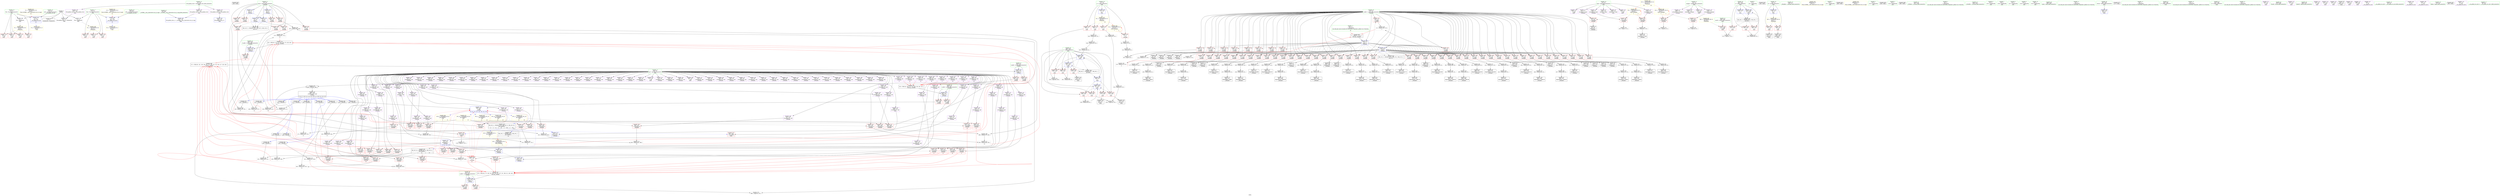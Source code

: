 digraph "SVFG" {
	label="SVFG";

	Node0x5635d80e9c30 [shape=record,color=grey,label="{NodeID: 0\nNullPtr}"];
	Node0x5635d80e9c30 -> Node0x5635d80fc440[style=solid];
	Node0x5635d80e9c30 -> Node0x5635d810f0f0[style=solid];
	Node0x5635d80e9c30 -> Node0x5635d810f1f0[style=solid];
	Node0x5635d80e9c30 -> Node0x5635d810f6f0[style=solid];
	Node0x5635d815a910 [shape=record,color=black,label="{NodeID: 692\n536 = PHI()\n}"];
	Node0x5635d811e4d0 [shape=record,color=grey,label="{NodeID: 526\n367 = Binary(360, 366, )\n}"];
	Node0x5635d811e4d0 -> Node0x5635d8107b90[style=solid];
	Node0x5635d810f2f0 [shape=record,color=blue,label="{NodeID: 360\n17\<--18\nn\<--\nGlob }"];
	Node0x5635d810f2f0 -> Node0x5635d813d8d0[style=dashed];
	Node0x5635d810af20 [shape=record,color=red,label="{NodeID: 277\n338\<--73\n\<--u.addr\n_Z4makei\n}"];
	Node0x5635d810af20 -> Node0x5635d8107e90[style=solid];
	Node0x5635d80fed10 [shape=record,color=purple,label="{NodeID: 194\n402\<--28\narrayidx201\<--opt\n_Z4makei\n}"];
	Node0x5635d80fed10 -> Node0x5635d810db00[style=solid];
	Node0x5635d80fb840 [shape=record,color=purple,label="{NodeID: 111\n91\<--22\narrayidx2\<--type\n_Z4makei\n}"];
	Node0x5635d80fb840 -> Node0x5635d810c1d0[style=solid];
	Node0x5635d80fa290 [shape=record,color=green,label="{NodeID: 28\n65\<--66\ncall\<--call_field_insensitive\n__cxx_global_var_init.2\n}"];
	Node0x5635d80fa290 -> Node0x5635d810f8c0[style=solid];
	Node0x5635d8120ed0 [shape=record,color=grey,label="{NodeID: 554\n398 = Binary(397, 83, )\n}"];
	Node0x5635d8120ed0 -> Node0x5635d8120450[style=solid];
	Node0x5635d8104ce0 [shape=record,color=blue,label="{NodeID: 388\n501\<--593\nt\<--inc26\nmain\n}"];
	Node0x5635d8104ce0 -> Node0x5635d813ad90[style=dashed];
	Node0x5635d810c5e0 [shape=record,color=red,label="{NodeID: 305\n165\<--164\n\<--arrayidx42\n_Z4makei\n|{<s0>5}}"];
	Node0x5635d810c5e0:s0 -> Node0x5635d815b940[style=solid,color=red];
	Node0x5635d8100430 [shape=record,color=purple,label="{NodeID: 222\n556\<--22\nadd.ptr14\<--type\nmain\n}"];
	Node0x5635d8101e90 [shape=record,color=purple,label="{NodeID: 139\n187\<--28\narrayidx56\<--opt\n_Z4makei\n}"];
	Node0x5635d80fcaf0 [shape=record,color=black,label="{NodeID: 56\n125\<--124\nidxprom17\<--\n_Z4makei\n}"];
	Node0x5635d8142fb0 [shape=record,color=yellow,style=double,label="{NodeID: 665\n16V_5 = CSCHI(MR_16V_1)\npts\{300000 \}\nCS[]|{<s0>4}}"];
	Node0x5635d8142fb0:s0 -> Node0x5635d813ed80[style=dashed,color=red];
	Node0x5635d8139490 [shape=record,color=black,label="{NodeID: 582\nMR_16V_16 = PHI(MR_16V_15, MR_16V_8, )\npts\{300000 \}\n|{|<s6>23|<s7>23}}"];
	Node0x5635d8139490 -> Node0x5635d810d960[style=dashed];
	Node0x5635d8139490 -> Node0x5635d810da30[style=dashed];
	Node0x5635d8139490 -> Node0x5635d810db00[style=dashed];
	Node0x5635d8139490 -> Node0x5635d810dbd0[style=dashed];
	Node0x5635d8139490 -> Node0x5635d810dca0[style=dashed];
	Node0x5635d8139490 -> Node0x5635d810dd70[style=dashed];
	Node0x5635d8139490:s6 -> Node0x5635d810e250[style=dashed,color=red];
	Node0x5635d8139490:s7 -> Node0x5635d8110350[style=dashed,color=red];
	Node0x5635d8107a10 [shape=record,color=grey,label="{NodeID: 499\n281 = Binary(280, 83, )\n}"];
	Node0x5635d8107a10 -> Node0x5635d80fdcd0[style=solid];
	Node0x5635d810dca0 [shape=record,color=red,label="{NodeID: 333\n417\<--416\n\<--arrayidx211\n_Z4makei\n|{<s0>21}}"];
	Node0x5635d810dca0:s0 -> Node0x5635d815b940[style=solid,color=red];
	Node0x5635d8109930 [shape=record,color=red,label="{NodeID: 250\n141\<--73\n\<--u.addr\n_Z4makei\n}"];
	Node0x5635d8109930 -> Node0x5635d80fcd60[style=solid];
	Node0x5635d8103550 [shape=record,color=purple,label="{NodeID: 167\n307\<--28\narrayidx135\<--opt\n_Z4makei\n}"];
	Node0x5635d80fe1b0 [shape=record,color=black,label="{NodeID: 84\n326\<--325\nidxprom148\<--add147\n_Z4makei\n}"];
	Node0x5635d80e7f70 [shape=record,color=green,label="{NodeID: 1\n7\<--1\n.str\<--dummyObj\nGlob }"];
	Node0x5635d815a9e0 [shape=record,color=black,label="{NodeID: 693\n558 = PHI()\n}"];
	Node0x5635d811e650 [shape=record,color=grey,label="{NodeID: 527\n561 = Binary(560, 81, )\n}"];
	Node0x5635d811e650 -> Node0x5635d8104c10[style=solid];
	Node0x5635d810f3f0 [shape=record,color=blue,label="{NodeID: 361\n20\<--18\nm\<--\nGlob }"];
	Node0x5635d810f3f0 -> Node0x5635d813d9b0[style=dashed];
	Node0x5635d810aff0 [shape=record,color=red,label="{NodeID: 278\n345\<--73\n\<--u.addr\n_Z4makei\n}"];
	Node0x5635d810aff0 -> Node0x5635d811cd10[style=solid];
	Node0x5635d80fede0 [shape=record,color=purple,label="{NodeID: 195\n409\<--28\narrayidx206\<--opt\n_Z4makei\n}"];
	Node0x5635d80fb910 [shape=record,color=purple,label="{NodeID: 112\n101\<--22\narrayidx8\<--type\n_Z4makei\n}"];
	Node0x5635d80fb910 -> Node0x5635d810c2a0[style=solid];
	Node0x5635d80fa360 [shape=record,color=green,label="{NodeID: 29\n69\<--70\n_Z4makei\<--_Z4makei_field_insensitive\n}"];
	Node0x5635d81410b0 [shape=record,color=yellow,style=double,label="{NodeID: 638\nRETMU(4V_2)\npts\{12 \}\nFun[_GLOBAL__sub_I_Innovative.Cat_0_0.cpp]}"];
	Node0x5635d8121050 [shape=record,color=grey,label="{NodeID: 555\n215 = Binary(207, 214, )\n|{<s0>9}}"];
	Node0x5635d8121050:s0 -> Node0x5635d815c1e0[style=solid,color=red];
	Node0x5635d810c6b0 [shape=record,color=red,label="{NodeID: 306\n175\<--174\n\<--arrayidx47\n_Z4makei\n|{<s0>6}}"];
	Node0x5635d810c6b0:s0 -> Node0x5635d815ad50[style=solid,color=red];
	Node0x5635d8100500 [shape=record,color=purple,label="{NodeID: 223\n534\<--25\nadd.ptr6\<--change\nmain\n}"];
	Node0x5635d8101f60 [shape=record,color=purple,label="{NodeID: 140\n188\<--28\narrayidx57\<--opt\n_Z4makei\n}"];
	Node0x5635d8101f60 -> Node0x5635d810c850[style=solid];
	Node0x5635d80fcbc0 [shape=record,color=black,label="{NodeID: 57\n130\<--129\nidxprom20\<--\n_Z4makei\n}"];
	Node0x5635d8139990 [shape=record,color=black,label="{NodeID: 583\nMR_12V_3 = PHI(MR_12V_2, MR_12V_5, MR_12V_5, )\npts\{74 \}\n}"];
	Node0x5635d8107b90 [shape=record,color=grey,label="{NodeID: 500\n375 = Binary(367, 374, )\n|{<s0>19}}"];
	Node0x5635d8107b90:s0 -> Node0x5635d815c1e0[style=solid,color=red];
	Node0x5635d810dd70 [shape=record,color=red,label="{NodeID: 334\n425\<--424\n\<--arrayidx217\n_Z4makei\n}"];
	Node0x5635d810dd70 -> Node0x5635d811fcd0[style=solid];
	Node0x5635d8109a00 [shape=record,color=red,label="{NodeID: 251\n146\<--73\n\<--u.addr\n_Z4makei\n}"];
	Node0x5635d8109a00 -> Node0x5635d811d5d0[style=solid];
	Node0x5635d8103620 [shape=record,color=purple,label="{NodeID: 168\n308\<--28\narrayidx136\<--opt\n_Z4makei\n|{<s0>18}}"];
	Node0x5635d8103620:s0 -> Node0x5635d815bf10[style=solid,color=red];
	Node0x5635d80fe280 [shape=record,color=black,label="{NodeID: 85\n334\<--333\nidxprom154\<--mul153\n_Z4makei\n}"];
	Node0x5635d80f4910 [shape=record,color=green,label="{NodeID: 2\n9\<--1\n.str.1\<--dummyObj\nGlob }"];
	Node0x5635d815aab0 [shape=record,color=black,label="{NodeID: 694\n568 = PHI()\n}"];
	Node0x5635d813ed80 [shape=record,color=yellow,style=double,label="{NodeID: 611\n16V_1 = ENCHI(MR_16V_0)\npts\{300000 \}\nFun[_Z4makei]|{|<s1>3}}"];
	Node0x5635d813ed80 -> Node0x5635d810fa60[style=dashed];
	Node0x5635d813ed80:s1 -> Node0x5635d813ed80[style=dashed,color=red];
	Node0x5635d811e7d0 [shape=record,color=grey,label="{NodeID: 528\n184 = Binary(183, 83, )\n}"];
	Node0x5635d811e7d0 -> Node0x5635d8107710[style=solid];
	Node0x5635d810f4f0 [shape=record,color=blue,label="{NodeID: 362\n610\<--42\nllvm.global_ctors_0\<--\nGlob }"];
	Node0x5635d810b0c0 [shape=record,color=red,label="{NodeID: 279\n356\<--73\n\<--u.addr\n_Z4makei\n}"];
	Node0x5635d810b0c0 -> Node0x5635d80fe4f0[style=solid];
	Node0x5635d80feeb0 [shape=record,color=purple,label="{NodeID: 196\n410\<--28\narrayidx207\<--opt\n_Z4makei\n}"];
	Node0x5635d80feeb0 -> Node0x5635d810dbd0[style=solid];
	Node0x5635d80fb9e0 [shape=record,color=purple,label="{NodeID: 113\n136\<--22\narrayidx24\<--type\n_Z4makei\n}"];
	Node0x5635d80fb9e0 -> Node0x5635d810c370[style=solid];
	Node0x5635d80fa460 [shape=record,color=green,label="{NodeID: 30\n73\<--74\nu.addr\<--u.addr_field_insensitive\n_Z4makei\n}"];
	Node0x5635d80fa460 -> Node0x5635d8108ea0[style=solid];
	Node0x5635d80fa460 -> Node0x5635d8108f70[style=solid];
	Node0x5635d80fa460 -> Node0x5635d8109040[style=solid];
	Node0x5635d80fa460 -> Node0x5635d8109110[style=solid];
	Node0x5635d80fa460 -> Node0x5635d81091e0[style=solid];
	Node0x5635d80fa460 -> Node0x5635d81092b0[style=solid];
	Node0x5635d80fa460 -> Node0x5635d8109380[style=solid];
	Node0x5635d80fa460 -> Node0x5635d8109450[style=solid];
	Node0x5635d80fa460 -> Node0x5635d8109520[style=solid];
	Node0x5635d80fa460 -> Node0x5635d81095f0[style=solid];
	Node0x5635d80fa460 -> Node0x5635d81096c0[style=solid];
	Node0x5635d80fa460 -> Node0x5635d8109790[style=solid];
	Node0x5635d80fa460 -> Node0x5635d8109860[style=solid];
	Node0x5635d80fa460 -> Node0x5635d8109930[style=solid];
	Node0x5635d80fa460 -> Node0x5635d8109a00[style=solid];
	Node0x5635d80fa460 -> Node0x5635d8109ad0[style=solid];
	Node0x5635d80fa460 -> Node0x5635d8109ba0[style=solid];
	Node0x5635d80fa460 -> Node0x5635d8109c70[style=solid];
	Node0x5635d80fa460 -> Node0x5635d8109d40[style=solid];
	Node0x5635d80fa460 -> Node0x5635d8109e10[style=solid];
	Node0x5635d80fa460 -> Node0x5635d8109ee0[style=solid];
	Node0x5635d80fa460 -> Node0x5635d8109fb0[style=solid];
	Node0x5635d80fa460 -> Node0x5635d810a080[style=solid];
	Node0x5635d80fa460 -> Node0x5635d810a150[style=solid];
	Node0x5635d80fa460 -> Node0x5635d810a220[style=solid];
	Node0x5635d80fa460 -> Node0x5635d810a2f0[style=solid];
	Node0x5635d80fa460 -> Node0x5635d810a3c0[style=solid];
	Node0x5635d80fa460 -> Node0x5635d810a490[style=solid];
	Node0x5635d80fa460 -> Node0x5635d810a560[style=solid];
	Node0x5635d80fa460 -> Node0x5635d810a630[style=solid];
	Node0x5635d80fa460 -> Node0x5635d810a700[style=solid];
	Node0x5635d80fa460 -> Node0x5635d810a7d0[style=solid];
	Node0x5635d80fa460 -> Node0x5635d810a8a0[style=solid];
	Node0x5635d80fa460 -> Node0x5635d810a970[style=solid];
	Node0x5635d80fa460 -> Node0x5635d810aa40[style=solid];
	Node0x5635d80fa460 -> Node0x5635d810ab10[style=solid];
	Node0x5635d80fa460 -> Node0x5635d810abe0[style=solid];
	Node0x5635d80fa460 -> Node0x5635d810acb0[style=solid];
	Node0x5635d80fa460 -> Node0x5635d810ad80[style=solid];
	Node0x5635d80fa460 -> Node0x5635d810ae50[style=solid];
	Node0x5635d80fa460 -> Node0x5635d810af20[style=solid];
	Node0x5635d80fa460 -> Node0x5635d810aff0[style=solid];
	Node0x5635d80fa460 -> Node0x5635d810b0c0[style=solid];
	Node0x5635d80fa460 -> Node0x5635d810b190[style=solid];
	Node0x5635d80fa460 -> Node0x5635d810b260[style=solid];
	Node0x5635d80fa460 -> Node0x5635d810b330[style=solid];
	Node0x5635d80fa460 -> Node0x5635d810b400[style=solid];
	Node0x5635d80fa460 -> Node0x5635d810b4d0[style=solid];
	Node0x5635d80fa460 -> Node0x5635d810b5a0[style=solid];
	Node0x5635d80fa460 -> Node0x5635d810b670[style=solid];
	Node0x5635d80fa460 -> Node0x5635d810b740[style=solid];
	Node0x5635d80fa460 -> Node0x5635d810b810[style=solid];
	Node0x5635d80fa460 -> Node0x5635d810b8e0[style=solid];
	Node0x5635d80fa460 -> Node0x5635d810b9b0[style=solid];
	Node0x5635d80fa460 -> Node0x5635d810ba80[style=solid];
	Node0x5635d80fa460 -> Node0x5635d810f990[style=solid];
	Node0x5635d80fa460 -> Node0x5635d810fc00[style=solid];
	Node0x5635d81411c0 [shape=record,color=yellow,style=double,label="{NodeID: 639\nRETMU(2V_2)\npts\{6 \}\nFun[_GLOBAL__sub_I_Innovative.Cat_0_0.cpp]}"];
	Node0x5635d81211d0 [shape=record,color=grey,label="{NodeID: 556\n243 = Binary(242, 83, )\n}"];
	Node0x5635d81211d0 -> Node0x5635d8121350[style=solid];
	Node0x5635d810c780 [shape=record,color=red,label="{NodeID: 307\n181\<--180\n\<--arrayidx51\n_Z4makei\n|{<s0>6}}"];
	Node0x5635d810c780:s0 -> Node0x5635d815b940[style=solid,color=red];
	Node0x5635d81005d0 [shape=record,color=red,label="{NodeID: 224\n504\<--4\n\<--Fin\nmain\n}"];
	Node0x5635d8102030 [shape=record,color=purple,label="{NodeID: 141\n198\<--28\narrayidx62\<--opt\n_Z4makei\n}"];
	Node0x5635d80fcc90 [shape=record,color=black,label="{NodeID: 58\n135\<--134\nidxprom23\<--\n_Z4makei\n}"];
	Node0x5635d8143270 [shape=record,color=yellow,style=double,label="{NodeID: 667\n16V_11 = CSCHI(MR_16V_10)\npts\{300000 \}\nCS[]|{|<s2>14|<s3>14}}"];
	Node0x5635d8143270 -> Node0x5635d810d070[style=dashed];
	Node0x5635d8143270 -> Node0x5635d810d140[style=dashed];
	Node0x5635d8143270:s2 -> Node0x5635d810e250[style=dashed,color=red];
	Node0x5635d8143270:s3 -> Node0x5635d8110350[style=dashed,color=red];
	Node0x5635d8139e90 [shape=record,color=black,label="{NodeID: 584\nMR_14V_2 = PHI(MR_14V_1, MR_14V_5, MR_14V_8, )\npts\{76 \}\n}"];
	Node0x5635d8107d10 [shape=record,color=grey,label="{NodeID: 501\n333 = Binary(332, 83, )\n}"];
	Node0x5635d8107d10 -> Node0x5635d80fe280[style=solid];
	Node0x5635d810de40 [shape=record,color=red,label="{NodeID: 335\n440\<--439\n\<--arrayidx227\n_Z4makei\n}"];
	Node0x5635d810de40 -> Node0x5635d811f250[style=solid];
	Node0x5635d8109ad0 [shape=record,color=red,label="{NodeID: 252\n152\<--73\n\<--u.addr\n_Z4makei\n}"];
	Node0x5635d8109ad0 -> Node0x5635d811fb50[style=solid];
	Node0x5635d81036f0 [shape=record,color=purple,label="{NodeID: 169\n313\<--28\narrayidx139\<--opt\n_Z4makei\n}"];
	Node0x5635d80fe350 [shape=record,color=black,label="{NodeID: 86\n340\<--339\nidxprom158\<--mul157\n_Z4makei\n}"];
	Node0x5635d80e7b20 [shape=record,color=green,label="{NodeID: 3\n13\<--1\n.str.3\<--dummyObj\nGlob }"];
	Node0x5635d815ab80 [shape=record,color=black,label="{NodeID: 695\n580 = PHI()\n}"];
	Node0x5635d811e950 [shape=record,color=grey,label="{NodeID: 529\n177 = Binary(176, 83, )\n}"];
	Node0x5635d811e950 -> Node0x5635d80fd170[style=solid];
	Node0x5635d810f5f0 [shape=record,color=blue,label="{NodeID: 363\n611\<--43\nllvm.global_ctors_1\<--_GLOBAL__sub_I_Innovative.Cat_0_0.cpp\nGlob }"];
	Node0x5635d810b190 [shape=record,color=red,label="{NodeID: 280\n361\<--73\n\<--u.addr\n_Z4makei\n}"];
	Node0x5635d810b190 -> Node0x5635d811ead0[style=solid];
	Node0x5635d80fef80 [shape=record,color=purple,label="{NodeID: 197\n415\<--28\narrayidx210\<--opt\n_Z4makei\n}"];
	Node0x5635d80fbab0 [shape=record,color=purple,label="{NodeID: 114\n529\<--22\n\<--type\nmain\n}"];
	Node0x5635d80fa530 [shape=record,color=green,label="{NodeID: 31\n75\<--76\nextra\<--extra_field_insensitive\n_Z4makei\n}"];
	Node0x5635d80fa530 -> Node0x5635d810bb50[style=solid];
	Node0x5635d80fa530 -> Node0x5635d810bc20[style=solid];
	Node0x5635d80fa530 -> Node0x5635d810bcf0[style=solid];
	Node0x5635d80fa530 -> Node0x5635d810bdc0[style=solid];
	Node0x5635d80fa530 -> Node0x5635d810be90[style=solid];
	Node0x5635d80fa530 -> Node0x5635d810bf60[style=solid];
	Node0x5635d80fa530 -> Node0x5635d810c030[style=solid];
	Node0x5635d80fa530 -> Node0x5635d810c100[style=solid];
	Node0x5635d80fa530 -> Node0x5635d810fe70[style=solid];
	Node0x5635d80fa530 -> Node0x5635d810ff40[style=solid];
	Node0x5635d80fa530 -> Node0x5635d8110010[style=solid];
	Node0x5635d80fa530 -> Node0x5635d81100e0[style=solid];
	Node0x5635d8121350 [shape=record,color=grey,label="{NodeID: 557\n244 = Binary(243, 81, )\n}"];
	Node0x5635d8121350 -> Node0x5635d80fd8c0[style=solid];
	Node0x5635d810c850 [shape=record,color=red,label="{NodeID: 308\n189\<--188\n\<--arrayidx57\n_Z4makei\n}"];
	Node0x5635d810c850 -> Node0x5635d8106b10[style=solid];
	Node0x5635d81006a0 [shape=record,color=red,label="{NodeID: 225\n515\<--4\n\<--Fin\nmain\n}"];
	Node0x5635d8102100 [shape=record,color=purple,label="{NodeID: 142\n199\<--28\narrayidx63\<--opt\n_Z4makei\n|{<s0>9}}"];
	Node0x5635d8102100:s0 -> Node0x5635d815bf10[style=solid,color=red];
	Node0x5635d80fcd60 [shape=record,color=black,label="{NodeID: 59\n142\<--141\nidxprom27\<--\n_Z4makei\n}"];
	Node0x5635d813a390 [shape=record,color=black,label="{NodeID: 585\nMR_16V_4 = PHI(MR_16V_3, MR_16V_13, MR_16V_18, )\npts\{300000 \}\n|{<s0>3|<s1>4|<s2>30|<s3>30|<s4>30}}"];
	Node0x5635d813a390:s0 -> Node0x5635d8142fb0[style=dashed,color=blue];
	Node0x5635d813a390:s1 -> Node0x5635d810fcd0[style=dashed,color=blue];
	Node0x5635d813a390:s2 -> Node0x5635d810ef50[style=dashed,color=blue];
	Node0x5635d813a390:s3 -> Node0x5635d810f020[style=dashed,color=blue];
	Node0x5635d813a390:s4 -> Node0x5635d813b290[style=dashed,color=blue];
	Node0x5635d8107e90 [shape=record,color=grey,label="{NodeID: 502\n339 = Binary(338, 83, )\n}"];
	Node0x5635d8107e90 -> Node0x5635d80fe350[style=solid];
	Node0x5635d810df10 [shape=record,color=red,label="{NodeID: 336\n448\<--447\n\<--arrayidx233\n_Z4makei\n}"];
	Node0x5635d810df10 -> Node0x5635d811d150[style=solid];
	Node0x5635d8109ba0 [shape=record,color=red,label="{NodeID: 253\n159\<--73\n\<--u.addr\n_Z4makei\n}"];
	Node0x5635d8109ba0 -> Node0x5635d811ec50[style=solid];
	Node0x5635d81037c0 [shape=record,color=purple,label="{NodeID: 170\n314\<--28\narrayidx140\<--opt\n_Z4makei\n}"];
	Node0x5635d81037c0 -> Node0x5635d810d2e0[style=solid];
	Node0x5635d80fe420 [shape=record,color=black,label="{NodeID: 87\n348\<--347\nidxprom164\<--add163\n_Z4makei\n}"];
	Node0x5635d80e7bb0 [shape=record,color=green,label="{NodeID: 4\n15\<--1\n.str.4\<--dummyObj\nGlob }"];
	Node0x5635d815ac50 [shape=record,color=black,label="{NodeID: 696\n589 = PHI()\n}"];
	Node0x5635d813ef70 [shape=record,color=yellow,style=double,label="{NodeID: 613\n2V_1 = ENCHI(MR_2V_0)\npts\{6 \}\nFun[_GLOBAL__sub_I_Innovative.Cat_0_0.cpp]|{<s0>34}}"];
	Node0x5635d813ef70:s0 -> Node0x5635d810f7f0[style=dashed,color=red];
	Node0x5635d811ead0 [shape=record,color=grey,label="{NodeID: 530\n362 = Binary(361, 83, )\n}"];
	Node0x5635d811ead0 -> Node0x5635d80fe5c0[style=solid];
	Node0x5635d810f6f0 [shape=record,color=blue, style = dotted,label="{NodeID: 364\n612\<--3\nllvm.global_ctors_2\<--dummyVal\nGlob }"];
	Node0x5635d810b260 [shape=record,color=red,label="{NodeID: 281\n368\<--73\n\<--u.addr\n_Z4makei\n}"];
	Node0x5635d810b260 -> Node0x5635d811e350[style=solid];
	Node0x5635d80ff050 [shape=record,color=purple,label="{NodeID: 198\n416\<--28\narrayidx211\<--opt\n_Z4makei\n}"];
	Node0x5635d80ff050 -> Node0x5635d810dca0[style=solid];
	Node0x5635d8100b90 [shape=record,color=purple,label="{NodeID: 115\n555\<--22\n\<--type\nmain\n}"];
	Node0x5635d80fa600 [shape=record,color=green,label="{NodeID: 32\n167\<--168\n_Z3Minii\<--_Z3Minii_field_insensitive\n}"];
	Node0x5635d81214d0 [shape=record,color=grey,label="{NodeID: 558\n405 = Binary(389, 404, )\n|{<s0>22}}"];
	Node0x5635d81214d0:s0 -> Node0x5635d815ad50[style=solid,color=red];
	Node0x5635d810c920 [shape=record,color=red,label="{NodeID: 309\n206\<--205\n\<--arrayidx67\n_Z4makei\n}"];
	Node0x5635d810c920 -> Node0x5635d8107410[style=solid];
	Node0x5635d8100770 [shape=record,color=red,label="{NodeID: 226\n526\<--4\n\<--Fin\nmain\n}"];
	Node0x5635d81021d0 [shape=record,color=purple,label="{NodeID: 143\n204\<--28\narrayidx66\<--opt\n_Z4makei\n}"];
	Node0x5635d80fce30 [shape=record,color=black,label="{NodeID: 60\n148\<--147\nidxprom30\<--mul\n_Z4makei\n}"];
	Node0x5635d8143530 [shape=record,color=yellow,style=double,label="{NodeID: 669\n16V_14 = CSCHI(MR_16V_8)\npts\{300000 \}\nCS[]|{|<s2>19|<s3>19}}"];
	Node0x5635d8143530 -> Node0x5635d810d7c0[style=dashed];
	Node0x5635d8143530 -> Node0x5635d810d890[style=dashed];
	Node0x5635d8143530:s2 -> Node0x5635d810e250[style=dashed,color=red];
	Node0x5635d8143530:s3 -> Node0x5635d8110350[style=dashed,color=red];
	Node0x5635d813a890 [shape=record,color=black,label="{NodeID: 586\nMR_34V_2 = PHI(MR_34V_7, MR_34V_1, )\npts\{494 \}\n}"];
	Node0x5635d813a890 -> Node0x5635d81049a0[style=dashed];
	Node0x5635d8108010 [shape=record,color=grey,label="{NodeID: 503\n539 = Binary(538, 81, )\n}"];
	Node0x5635d8108010 -> Node0x5635d8104a70[style=solid];
	Node0x5635d810dfe0 [shape=record,color=red,label="{NodeID: 337\n462\<--456\n\<--a.addr\n_Z3setRii\n}"];
	Node0x5635d810dfe0 -> Node0x5635d810e250[style=solid];
	Node0x5635d8109c70 [shape=record,color=red,label="{NodeID: 254\n170\<--73\n\<--u.addr\n_Z4makei\n}"];
	Node0x5635d8109c70 -> Node0x5635d81202d0[style=solid];
	Node0x5635d8103890 [shape=record,color=purple,label="{NodeID: 171\n320\<--28\narrayidx144\<--opt\n_Z4makei\n}"];
	Node0x5635d80fe4f0 [shape=record,color=black,label="{NodeID: 88\n357\<--356\nidxprom170\<--\n_Z4makei\n}"];
	Node0x5635d80f5a40 [shape=record,color=green,label="{NodeID: 5\n18\<--1\n\<--dummyObj\nCan only get source location for instruction, argument, global var or function.}"];
	Node0x5635d815ad50 [shape=record,color=black,label="{NodeID: 697\n470 = PHI(158, 175, 169, 241, 256, 250, 322, 337, 331, 396, 411, 405, 463, )\n0th arg _Z3Minii }"];
	Node0x5635d815ad50 -> Node0x5635d8110420[style=solid];
	Node0x5635d813f080 [shape=record,color=yellow,style=double,label="{NodeID: 614\n4V_1 = ENCHI(MR_4V_0)\npts\{12 \}\nFun[_GLOBAL__sub_I_Innovative.Cat_0_0.cpp]|{<s0>35}}"];
	Node0x5635d813f080:s0 -> Node0x5635d810f8c0[style=dashed,color=red];
	Node0x5635d811ec50 [shape=record,color=grey,label="{NodeID: 531\n160 = Binary(159, 83, )\n}"];
	Node0x5635d811ec50 -> Node0x5635d811ef50[style=solid];
	Node0x5635d810f7f0 [shape=record,color=blue,label="{NodeID: 365\n4\<--51\nFin\<--call\n__cxx_global_var_init\n|{<s0>34}}"];
	Node0x5635d810f7f0:s0 -> Node0x5635d8143d70[style=dashed,color=blue];
	Node0x5635d810b330 [shape=record,color=red,label="{NodeID: 282\n379\<--73\n\<--u.addr\n_Z4makei\n}"];
	Node0x5635d810b330 -> Node0x5635d80fe760[style=solid];
	Node0x5635d80ff120 [shape=record,color=purple,label="{NodeID: 199\n423\<--28\narrayidx216\<--opt\n_Z4makei\n}"];
	Node0x5635d8100c20 [shape=record,color=purple,label="{NodeID: 116\n219\<--25\narrayidx76\<--change\n_Z4makei\n}"];
	Node0x5635d8100c20 -> Node0x5635d810cac0[style=solid];
	Node0x5635d80fa700 [shape=record,color=green,label="{NodeID: 33\n194\<--195\n_Z3setRii\<--_Z3setRii_field_insensitive\n}"];
	Node0x5635d8121650 [shape=record,color=grey,label="{NodeID: 559\n407 = Binary(406, 83, )\n}"];
	Node0x5635d8121650 -> Node0x5635d80feaa0[style=solid];
	Node0x5635d810c9f0 [shape=record,color=red,label="{NodeID: 310\n214\<--213\n\<--arrayidx73\n_Z4makei\n}"];
	Node0x5635d810c9f0 -> Node0x5635d8121050[style=solid];
	Node0x5635d8100840 [shape=record,color=red,label="{NodeID: 227\n552\<--4\n\<--Fin\nmain\n}"];
	Node0x5635d81022a0 [shape=record,color=purple,label="{NodeID: 144\n205\<--28\narrayidx67\<--opt\n_Z4makei\n}"];
	Node0x5635d81022a0 -> Node0x5635d810c920[style=solid];
	Node0x5635d80fcf00 [shape=record,color=black,label="{NodeID: 61\n155\<--154\nidxprom35\<--add34\n_Z4makei\n}"];
	Node0x5635d8143690 [shape=record,color=yellow,style=double,label="{NodeID: 670\n16V_10 = CSCHI(MR_16V_9)\npts\{300000 \}\nCS[]|{|<s7>13|<s8>13}}"];
	Node0x5635d8143690 -> Node0x5635d810cb90[style=dashed];
	Node0x5635d8143690 -> Node0x5635d810cc60[style=dashed];
	Node0x5635d8143690 -> Node0x5635d810cd30[style=dashed];
	Node0x5635d8143690 -> Node0x5635d810ce00[style=dashed];
	Node0x5635d8143690 -> Node0x5635d810ced0[style=dashed];
	Node0x5635d8143690 -> Node0x5635d810cfa0[style=dashed];
	Node0x5635d8143690 -> Node0x5635d813a390[style=dashed];
	Node0x5635d8143690:s7 -> Node0x5635d810e250[style=dashed,color=red];
	Node0x5635d8143690:s8 -> Node0x5635d8110350[style=dashed,color=red];
	Node0x5635d813ad90 [shape=record,color=black,label="{NodeID: 587\nMR_38V_3 = PHI(MR_38V_4, MR_38V_2, )\npts\{502 \}\n}"];
	Node0x5635d813ad90 -> Node0x5635d810ece0[style=dashed];
	Node0x5635d813ad90 -> Node0x5635d810edb0[style=dashed];
	Node0x5635d813ad90 -> Node0x5635d810ee80[style=dashed];
	Node0x5635d813ad90 -> Node0x5635d8104ce0[style=dashed];
	Node0x5635d8108190 [shape=record,color=grey,label="{NodeID: 504\n115 = Binary(113, 114, )\n}"];
	Node0x5635d8108190 -> Node0x5635d8108310[style=solid];
	Node0x5635d810e0b0 [shape=record,color=red,label="{NodeID: 338\n466\<--456\n\<--a.addr\n_Z3setRii\n}"];
	Node0x5635d810e0b0 -> Node0x5635d8110350[style=solid];
	Node0x5635d8109d40 [shape=record,color=red,label="{NodeID: 255\n176\<--73\n\<--u.addr\n_Z4makei\n}"];
	Node0x5635d8109d40 -> Node0x5635d811e950[style=solid];
	Node0x5635d8103960 [shape=record,color=purple,label="{NodeID: 172\n321\<--28\narrayidx145\<--opt\n_Z4makei\n}"];
	Node0x5635d8103960 -> Node0x5635d810d3b0[style=solid];
	Node0x5635d80fe5c0 [shape=record,color=black,label="{NodeID: 89\n363\<--362\nidxprom174\<--mul173\n_Z4makei\n}"];
	Node0x5635d80f5ad0 [shape=record,color=green,label="{NodeID: 6\n31\<--1\n.str.5\<--dummyObj\nGlob }"];
	Node0x5635d815b940 [shape=record,color=black,label="{NodeID: 698\n471 = PHI(165, 181, 190, 248, 262, 271, 329, 343, 352, 403, 417, 426, 464, )\n1st arg _Z3Minii }"];
	Node0x5635d815b940 -> Node0x5635d81104f0[style=solid];
	Node0x5635d811edd0 [shape=record,color=grey,label="{NodeID: 532\n436 = Binary(435, 83, )\n}"];
	Node0x5635d811edd0 -> Node0x5635d80fbea0[style=solid];
	Node0x5635d810f8c0 [shape=record,color=blue,label="{NodeID: 366\n11\<--65\nFou\<--call\n__cxx_global_var_init.2\n|{<s0>35}}"];
	Node0x5635d810f8c0:s0 -> Node0x5635d8143ed0[style=dashed,color=blue];
	Node0x5635d810b400 [shape=record,color=red,label="{NodeID: 283\n384\<--73\n\<--u.addr\n_Z4makei\n}"];
	Node0x5635d810b400 -> Node0x5635d8121ad0[style=solid];
	Node0x5635d80ff1f0 [shape=record,color=purple,label="{NodeID: 200\n424\<--28\narrayidx217\<--opt\n_Z4makei\n}"];
	Node0x5635d80ff1f0 -> Node0x5635d810dd70[style=solid];
	Node0x5635d8100cb0 [shape=record,color=purple,label="{NodeID: 117\n300\<--25\narrayidx131\<--change\n_Z4makei\n}"];
	Node0x5635d8100cb0 -> Node0x5635d810d210[style=solid];
	Node0x5635d80fa800 [shape=record,color=green,label="{NodeID: 34\n456\<--457\na.addr\<--a.addr_field_insensitive\n_Z3setRii\n}"];
	Node0x5635d80fa800 -> Node0x5635d810dfe0[style=solid];
	Node0x5635d80fa800 -> Node0x5635d810e0b0[style=solid];
	Node0x5635d80fa800 -> Node0x5635d81101b0[style=solid];
	Node0x5635d81217d0 [shape=record,color=grey,label="{NodeID: 560\n311 = Binary(310, 83, )\n}"];
	Node0x5635d81217d0 -> Node0x5635d80fe010[style=solid];
	Node0x5635d810cac0 [shape=record,color=red,label="{NodeID: 311\n220\<--219\n\<--arrayidx76\n_Z4makei\n}"];
	Node0x5635d810cac0 -> Node0x5635d81232d0[style=solid];
	Node0x5635d8100910 [shape=record,color=red,label="{NodeID: 228\n565\<--11\n\<--Fou\nmain\n}"];
	Node0x5635d8102370 [shape=record,color=purple,label="{NodeID: 145\n212\<--28\narrayidx72\<--opt\n_Z4makei\n}"];
	Node0x5635d80fcfd0 [shape=record,color=black,label="{NodeID: 62\n162\<--161\nidxprom40\<--add39\n_Z4makei\n}"];
	Node0x5635d813b290 [shape=record,color=black,label="{NodeID: 588\nMR_16V_2 = PHI(MR_16V_3, MR_16V_1, )\npts\{300000 \}\n|{<s0>30}}"];
	Node0x5635d813b290:s0 -> Node0x5635d813ed80[style=dashed,color=red];
	Node0x5635d8108310 [shape=record,color=grey,label="{NodeID: 505\n116 = Binary(115, 81, )\n|{<s0>4}}"];
	Node0x5635d8108310:s0 -> Node0x5635d815bd80[style=solid,color=red];
	Node0x5635d810e180 [shape=record,color=red,label="{NodeID: 339\n464\<--458\n\<--b.addr\n_Z3setRii\n|{<s0>25}}"];
	Node0x5635d810e180:s0 -> Node0x5635d815b940[style=solid,color=red];
	Node0x5635d8109e10 [shape=record,color=red,label="{NodeID: 256\n183\<--73\n\<--u.addr\n_Z4makei\n}"];
	Node0x5635d8109e10 -> Node0x5635d811e7d0[style=solid];
	Node0x5635d8103a30 [shape=record,color=purple,label="{NodeID: 173\n327\<--28\narrayidx149\<--opt\n_Z4makei\n}"];
	Node0x5635d80fe690 [shape=record,color=black,label="{NodeID: 90\n371\<--370\nidxprom180\<--add179\n_Z4makei\n}"];
	Node0x5635d80f8ad0 [shape=record,color=green,label="{NodeID: 7\n33\<--1\n.str.6\<--dummyObj\nGlob }"];
	Node0x5635d815bd80 [shape=record,color=black,label="{NodeID: 699\n72 = PHI(111, 116, 81, )\n0th arg _Z4makei }"];
	Node0x5635d815bd80 -> Node0x5635d810f990[style=solid];
	Node0x5635d811ef50 [shape=record,color=grey,label="{NodeID: 533\n161 = Binary(160, 81, )\n}"];
	Node0x5635d811ef50 -> Node0x5635d80fcfd0[style=solid];
	Node0x5635d810f990 [shape=record,color=blue,label="{NodeID: 367\n73\<--72\nu.addr\<--u\n_Z4makei\n}"];
	Node0x5635d810f990 -> Node0x5635d8108ea0[style=dashed];
	Node0x5635d810f990 -> Node0x5635d8108f70[style=dashed];
	Node0x5635d810f990 -> Node0x5635d8109040[style=dashed];
	Node0x5635d810f990 -> Node0x5635d8109110[style=dashed];
	Node0x5635d810f990 -> Node0x5635d81091e0[style=dashed];
	Node0x5635d810f990 -> Node0x5635d81092b0[style=dashed];
	Node0x5635d810f990 -> Node0x5635d8109380[style=dashed];
	Node0x5635d810f990 -> Node0x5635d8109450[style=dashed];
	Node0x5635d810f990 -> Node0x5635d8109520[style=dashed];
	Node0x5635d810f990 -> Node0x5635d81095f0[style=dashed];
	Node0x5635d810f990 -> Node0x5635d81096c0[style=dashed];
	Node0x5635d810f990 -> Node0x5635d8109790[style=dashed];
	Node0x5635d810f990 -> Node0x5635d8109860[style=dashed];
	Node0x5635d810f990 -> Node0x5635d8109930[style=dashed];
	Node0x5635d810f990 -> Node0x5635d8109a00[style=dashed];
	Node0x5635d810f990 -> Node0x5635d8109ad0[style=dashed];
	Node0x5635d810f990 -> Node0x5635d8109ba0[style=dashed];
	Node0x5635d810f990 -> Node0x5635d8109c70[style=dashed];
	Node0x5635d810f990 -> Node0x5635d8109d40[style=dashed];
	Node0x5635d810f990 -> Node0x5635d8109e10[style=dashed];
	Node0x5635d810f990 -> Node0x5635d8109ee0[style=dashed];
	Node0x5635d810f990 -> Node0x5635d8109fb0[style=dashed];
	Node0x5635d810f990 -> Node0x5635d810a080[style=dashed];
	Node0x5635d810f990 -> Node0x5635d810a150[style=dashed];
	Node0x5635d810f990 -> Node0x5635d810a220[style=dashed];
	Node0x5635d810f990 -> Node0x5635d810a2f0[style=dashed];
	Node0x5635d810f990 -> Node0x5635d810a3c0[style=dashed];
	Node0x5635d810f990 -> Node0x5635d810a490[style=dashed];
	Node0x5635d810f990 -> Node0x5635d810a560[style=dashed];
	Node0x5635d810f990 -> Node0x5635d810a630[style=dashed];
	Node0x5635d810f990 -> Node0x5635d810a700[style=dashed];
	Node0x5635d810f990 -> Node0x5635d810a7d0[style=dashed];
	Node0x5635d810f990 -> Node0x5635d810a8a0[style=dashed];
	Node0x5635d810f990 -> Node0x5635d810a970[style=dashed];
	Node0x5635d810f990 -> Node0x5635d810aa40[style=dashed];
	Node0x5635d810f990 -> Node0x5635d810ab10[style=dashed];
	Node0x5635d810f990 -> Node0x5635d810abe0[style=dashed];
	Node0x5635d810f990 -> Node0x5635d810acb0[style=dashed];
	Node0x5635d810f990 -> Node0x5635d810ad80[style=dashed];
	Node0x5635d810f990 -> Node0x5635d810ae50[style=dashed];
	Node0x5635d810f990 -> Node0x5635d810af20[style=dashed];
	Node0x5635d810f990 -> Node0x5635d810aff0[style=dashed];
	Node0x5635d810f990 -> Node0x5635d810b0c0[style=dashed];
	Node0x5635d810f990 -> Node0x5635d810b190[style=dashed];
	Node0x5635d810f990 -> Node0x5635d810b260[style=dashed];
	Node0x5635d810f990 -> Node0x5635d810b330[style=dashed];
	Node0x5635d810f990 -> Node0x5635d810b400[style=dashed];
	Node0x5635d810f990 -> Node0x5635d810b4d0[style=dashed];
	Node0x5635d810f990 -> Node0x5635d810b5a0[style=dashed];
	Node0x5635d810f990 -> Node0x5635d810b670[style=dashed];
	Node0x5635d810f990 -> Node0x5635d810b740[style=dashed];
	Node0x5635d810f990 -> Node0x5635d810b810[style=dashed];
	Node0x5635d810f990 -> Node0x5635d810b8e0[style=dashed];
	Node0x5635d810f990 -> Node0x5635d810b9b0[style=dashed];
	Node0x5635d810f990 -> Node0x5635d810ba80[style=dashed];
	Node0x5635d810f990 -> Node0x5635d810fc00[style=dashed];
	Node0x5635d810f990 -> Node0x5635d8139990[style=dashed];
	Node0x5635d810b4d0 [shape=record,color=red,label="{NodeID: 284\n390\<--73\n\<--u.addr\n_Z4makei\n}"];
	Node0x5635d810b4d0 -> Node0x5635d81220d0[style=solid];
	Node0x5635d80ff2c0 [shape=record,color=purple,label="{NodeID: 201\n432\<--28\narrayidx222\<--opt\n_Z4makei\n}"];
	Node0x5635d8100d80 [shape=record,color=purple,label="{NodeID: 118\n533\<--25\n\<--change\nmain\n}"];
	Node0x5635d80fa8d0 [shape=record,color=green,label="{NodeID: 35\n458\<--459\nb.addr\<--b.addr_field_insensitive\n_Z3setRii\n}"];
	Node0x5635d80fa8d0 -> Node0x5635d810e180[style=solid];
	Node0x5635d80fa8d0 -> Node0x5635d8110280[style=solid];
	Node0x5635d8121950 [shape=record,color=grey,label="{NodeID: 561\n265 = Binary(264, 83, )\n}"];
	Node0x5635d8121950 -> Node0x5635d8121c50[style=solid];
	Node0x5635d810cb90 [shape=record,color=red,label="{NodeID: 312\n234\<--233\n\<--arrayidx85\n_Z4makei\n}"];
	Node0x5635d810cb90 -> Node0x5635d8120a50[style=solid];
	Node0x5635d81009e0 [shape=record,color=red,label="{NodeID: 229\n578\<--11\n\<--Fou\nmain\n}"];
	Node0x5635d8102440 [shape=record,color=purple,label="{NodeID: 146\n213\<--28\narrayidx73\<--opt\n_Z4makei\n}"];
	Node0x5635d8102440 -> Node0x5635d810c9f0[style=solid];
	Node0x5635d80fd0a0 [shape=record,color=black,label="{NodeID: 63\n172\<--171\nidxprom45\<--mul44\n_Z4makei\n}"];
	Node0x5635d8108490 [shape=record,color=grey,label="{NodeID: 506\n354 = Binary(309, 353, )\n|{<s0>18}}"];
	Node0x5635d8108490:s0 -> Node0x5635d815c1e0[style=solid,color=red];
	Node0x5635d810e250 [shape=record,color=red,label="{NodeID: 340\n463\<--462\n\<--\n_Z3setRii\n|{<s0>25}}"];
	Node0x5635d810e250:s0 -> Node0x5635d815ad50[style=solid,color=red];
	Node0x5635d8109ee0 [shape=record,color=red,label="{NodeID: 257\n196\<--73\n\<--u.addr\n_Z4makei\n}"];
	Node0x5635d8109ee0 -> Node0x5635d80fd310[style=solid];
	Node0x5635d8103b00 [shape=record,color=purple,label="{NodeID: 174\n328\<--28\narrayidx150\<--opt\n_Z4makei\n}"];
	Node0x5635d8103b00 -> Node0x5635d810d480[style=solid];
	Node0x5635d80fe760 [shape=record,color=black,label="{NodeID: 91\n380\<--379\nidxprom185\<--\n_Z4makei\n}"];
	Node0x5635d80f8b60 [shape=record,color=green,label="{NodeID: 8\n35\<--1\n.str.7\<--dummyObj\nGlob }"];
	Node0x5635d815bf10 [shape=record,color=black,label="{NodeID: 700\n454 = PHI(144, 199, 227, 278, 308, 359, 382, 433, )\n0th arg _Z3setRii }"];
	Node0x5635d815bf10 -> Node0x5635d81101b0[style=solid];
	Node0x5635d811f0d0 [shape=record,color=grey,label="{NodeID: 534\n428 = Binary(383, 427, )\n|{<s0>23}}"];
	Node0x5635d811f0d0:s0 -> Node0x5635d815c1e0[style=solid,color=red];
	Node0x5635d810fa60 [shape=record,color=blue,label="{NodeID: 368\n94\<--18\narrayidx4\<--\n_Z4makei\n}"];
	Node0x5635d810fa60 -> Node0x5635d810fb30[style=dashed];
	Node0x5635d810b5a0 [shape=record,color=red,label="{NodeID: 285\n397\<--73\n\<--u.addr\n_Z4makei\n}"];
	Node0x5635d810b5a0 -> Node0x5635d8120ed0[style=solid];
	Node0x5635d80ff390 [shape=record,color=purple,label="{NodeID: 202\n433\<--28\narrayidx223\<--opt\n_Z4makei\n|{<s0>24}}"];
	Node0x5635d80ff390:s0 -> Node0x5635d815bf10[style=solid,color=red];
	Node0x5635d8100e50 [shape=record,color=purple,label="{NodeID: 119\n88\<--28\narrayidx\<--opt\n_Z4makei\n}"];
	Node0x5635d80fa9a0 [shape=record,color=green,label="{NodeID: 36\n472\<--473\na.addr\<--a.addr_field_insensitive\n_Z3Minii\n}"];
	Node0x5635d80fa9a0 -> Node0x5635d810e320[style=solid];
	Node0x5635d80fa9a0 -> Node0x5635d810e3f0[style=solid];
	Node0x5635d80fa9a0 -> Node0x5635d8110420[style=solid];
	Node0x5635d8121ad0 [shape=record,color=grey,label="{NodeID: 562\n385 = Binary(384, 83, )\n}"];
	Node0x5635d8121ad0 -> Node0x5635d80fe830[style=solid];
	Node0x5635d810cc60 [shape=record,color=red,label="{NodeID: 313\n241\<--240\n\<--arrayidx90\n_Z4makei\n|{<s0>10}}"];
	Node0x5635d810cc60:s0 -> Node0x5635d815ad50[style=solid,color=red];
	Node0x5635d8100ab0 [shape=record,color=red,label="{NodeID: 230\n582\<--11\n\<--Fou\nmain\n}"];
	Node0x5635d8102510 [shape=record,color=purple,label="{NodeID: 147\n226\<--28\narrayidx80\<--opt\n_Z4makei\n}"];
	Node0x5635d80fd170 [shape=record,color=black,label="{NodeID: 64\n178\<--177\nidxprom49\<--mul48\n_Z4makei\n}"];
	Node0x5635d8143ab0 [shape=record,color=yellow,style=double,label="{NodeID: 673\n16V_17 = CSCHI(MR_16V_16)\npts\{300000 \}\nCS[]|{|<s2>24|<s3>24}}"];
	Node0x5635d8143ab0 -> Node0x5635d810de40[style=dashed];
	Node0x5635d8143ab0 -> Node0x5635d810df10[style=dashed];
	Node0x5635d8143ab0:s2 -> Node0x5635d810e250[style=dashed,color=red];
	Node0x5635d8143ab0:s3 -> Node0x5635d8110350[style=dashed,color=red];
	Node0x5635d8108610 [shape=record,color=grey,label="{NodeID: 507\n523 = Binary(522, 83, )\n}"];
	Node0x5635d8108610 -> Node0x5635d8122b50[style=solid];
	Node0x5635d810e320 [shape=record,color=red,label="{NodeID: 341\n478\<--472\n\<--a.addr\n_Z3Minii\n}"];
	Node0x5635d810e320 -> Node0x5635d8123450[style=solid];
	Node0x5635d8109fb0 [shape=record,color=red,label="{NodeID: 258\n201\<--73\n\<--u.addr\n_Z4makei\n}"];
	Node0x5635d8109fb0 -> Node0x5635d8106c90[style=solid];
	Node0x5635d8103bd0 [shape=record,color=purple,label="{NodeID: 175\n335\<--28\narrayidx155\<--opt\n_Z4makei\n}"];
	Node0x5635d80fe830 [shape=record,color=black,label="{NodeID: 92\n386\<--385\nidxprom189\<--mul188\n_Z4makei\n}"];
	Node0x5635d80f8bf0 [shape=record,color=green,label="{NodeID: 9\n37\<--1\n.str.8\<--dummyObj\nGlob }"];
	Node0x5635d815c1e0 [shape=record,color=black,label="{NodeID: 701\n455 = PHI(192, 215, 273, 294, 354, 375, 428, 449, )\n1st arg _Z3setRii }"];
	Node0x5635d815c1e0 -> Node0x5635d8110280[style=solid];
	Node0x5635d811f250 [shape=record,color=grey,label="{NodeID: 535\n441 = Binary(434, 440, )\n}"];
	Node0x5635d811f250 -> Node0x5635d811d150[style=solid];
	Node0x5635d810fb30 [shape=record,color=blue,label="{NodeID: 369\n105\<--107\narrayidx11\<--\n_Z4makei\n}"];
	Node0x5635d810fb30 -> Node0x5635d813a390[style=dashed];
	Node0x5635d810b670 [shape=record,color=red,label="{NodeID: 286\n406\<--73\n\<--u.addr\n_Z4makei\n}"];
	Node0x5635d810b670 -> Node0x5635d8121650[style=solid];
	Node0x5635d80ff460 [shape=record,color=purple,label="{NodeID: 203\n438\<--28\narrayidx226\<--opt\n_Z4makei\n}"];
	Node0x5635d8100f20 [shape=record,color=purple,label="{NodeID: 120\n94\<--28\narrayidx4\<--opt\n_Z4makei\n}"];
	Node0x5635d8100f20 -> Node0x5635d810fa60[style=solid];
	Node0x5635d80faa70 [shape=record,color=green,label="{NodeID: 37\n474\<--475\nb.addr\<--b.addr_field_insensitive\n_Z3Minii\n}"];
	Node0x5635d80faa70 -> Node0x5635d810e4c0[style=solid];
	Node0x5635d80faa70 -> Node0x5635d810e590[style=solid];
	Node0x5635d80faa70 -> Node0x5635d81104f0[style=solid];
	Node0x5635d8121c50 [shape=record,color=grey,label="{NodeID: 563\n266 = Binary(265, 81, )\n}"];
	Node0x5635d8121c50 -> Node0x5635d80fdb30[style=solid];
	Node0x5635d810cd30 [shape=record,color=red,label="{NodeID: 314\n248\<--247\n\<--arrayidx95\n_Z4makei\n|{<s0>10}}"];
	Node0x5635d810cd30:s0 -> Node0x5635d815b940[style=solid,color=red];
	Node0x5635d81089c0 [shape=record,color=red,label="{NodeID: 231\n79\<--17\n\<--n\n_Z4makei\n}"];
	Node0x5635d81089c0 -> Node0x5635d8120d50[style=solid];
	Node0x5635d81025e0 [shape=record,color=purple,label="{NodeID: 148\n227\<--28\narrayidx81\<--opt\n_Z4makei\n|{<s0>13}}"];
	Node0x5635d81025e0:s0 -> Node0x5635d815bf10[style=solid,color=red];
	Node0x5635d80fd240 [shape=record,color=black,label="{NodeID: 65\n186\<--185\nidxprom55\<--add54\n_Z4makei\n}"];
	Node0x5635d8108790 [shape=record,color=grey,label="{NodeID: 508\n522 = Binary(521, 81, )\n}"];
	Node0x5635d8108790 -> Node0x5635d8108610[style=solid];
	Node0x5635d810e3f0 [shape=record,color=red,label="{NodeID: 342\n484\<--472\n\<--a.addr\n_Z3Minii\n}"];
	Node0x5635d810e3f0 -> Node0x5635d8118720[style=solid];
	Node0x5635d810a080 [shape=record,color=red,label="{NodeID: 259\n208\<--73\n\<--u.addr\n_Z4makei\n}"];
	Node0x5635d810a080 -> Node0x5635d8106e10[style=solid];
	Node0x5635d8103ca0 [shape=record,color=purple,label="{NodeID: 176\n336\<--28\narrayidx156\<--opt\n_Z4makei\n}"];
	Node0x5635d8103ca0 -> Node0x5635d810d550[style=solid];
	Node0x5635d80fe900 [shape=record,color=black,label="{NodeID: 93\n393\<--392\nidxprom194\<--add193\n_Z4makei\n}"];
	Node0x5635d80f8c80 [shape=record,color=green,label="{NodeID: 10\n39\<--1\n.str.9\<--dummyObj\nGlob }"];
	Node0x5635d811f3d0 [shape=record,color=grey,label="{NodeID: 536\n271 = Binary(263, 270, )\n|{<s0>12}}"];
	Node0x5635d811f3d0:s0 -> Node0x5635d815b940[style=solid,color=red];
	Node0x5635d810fc00 [shape=record,color=blue,label="{NodeID: 370\n73\<--120\nu.addr\<--\n_Z4makei\n}"];
	Node0x5635d810fc00 -> Node0x5635d81096c0[style=dashed];
	Node0x5635d810fc00 -> Node0x5635d8109790[style=dashed];
	Node0x5635d810fc00 -> Node0x5635d8109860[style=dashed];
	Node0x5635d810fc00 -> Node0x5635d8109930[style=dashed];
	Node0x5635d810fc00 -> Node0x5635d8109a00[style=dashed];
	Node0x5635d810fc00 -> Node0x5635d8109ad0[style=dashed];
	Node0x5635d810fc00 -> Node0x5635d8109ba0[style=dashed];
	Node0x5635d810fc00 -> Node0x5635d8109c70[style=dashed];
	Node0x5635d810fc00 -> Node0x5635d8109d40[style=dashed];
	Node0x5635d810fc00 -> Node0x5635d8109e10[style=dashed];
	Node0x5635d810fc00 -> Node0x5635d8109ee0[style=dashed];
	Node0x5635d810fc00 -> Node0x5635d8109fb0[style=dashed];
	Node0x5635d810fc00 -> Node0x5635d810a080[style=dashed];
	Node0x5635d810fc00 -> Node0x5635d810a150[style=dashed];
	Node0x5635d810fc00 -> Node0x5635d810a220[style=dashed];
	Node0x5635d810fc00 -> Node0x5635d810a2f0[style=dashed];
	Node0x5635d810fc00 -> Node0x5635d810a3c0[style=dashed];
	Node0x5635d810fc00 -> Node0x5635d810a490[style=dashed];
	Node0x5635d810fc00 -> Node0x5635d810a560[style=dashed];
	Node0x5635d810fc00 -> Node0x5635d810a630[style=dashed];
	Node0x5635d810fc00 -> Node0x5635d810a700[style=dashed];
	Node0x5635d810fc00 -> Node0x5635d810a7d0[style=dashed];
	Node0x5635d810fc00 -> Node0x5635d810a8a0[style=dashed];
	Node0x5635d810fc00 -> Node0x5635d810a970[style=dashed];
	Node0x5635d810fc00 -> Node0x5635d810aa40[style=dashed];
	Node0x5635d810fc00 -> Node0x5635d810ab10[style=dashed];
	Node0x5635d810fc00 -> Node0x5635d810abe0[style=dashed];
	Node0x5635d810fc00 -> Node0x5635d810acb0[style=dashed];
	Node0x5635d810fc00 -> Node0x5635d810ad80[style=dashed];
	Node0x5635d810fc00 -> Node0x5635d810ae50[style=dashed];
	Node0x5635d810fc00 -> Node0x5635d810af20[style=dashed];
	Node0x5635d810fc00 -> Node0x5635d810aff0[style=dashed];
	Node0x5635d810fc00 -> Node0x5635d810b0c0[style=dashed];
	Node0x5635d810fc00 -> Node0x5635d810b190[style=dashed];
	Node0x5635d810fc00 -> Node0x5635d810b260[style=dashed];
	Node0x5635d810fc00 -> Node0x5635d810b330[style=dashed];
	Node0x5635d810fc00 -> Node0x5635d810b400[style=dashed];
	Node0x5635d810fc00 -> Node0x5635d810b4d0[style=dashed];
	Node0x5635d810fc00 -> Node0x5635d810b5a0[style=dashed];
	Node0x5635d810fc00 -> Node0x5635d810b670[style=dashed];
	Node0x5635d810fc00 -> Node0x5635d810b740[style=dashed];
	Node0x5635d810fc00 -> Node0x5635d810b810[style=dashed];
	Node0x5635d810fc00 -> Node0x5635d810b8e0[style=dashed];
	Node0x5635d810fc00 -> Node0x5635d810b9b0[style=dashed];
	Node0x5635d810fc00 -> Node0x5635d810ba80[style=dashed];
	Node0x5635d810fc00 -> Node0x5635d8139990[style=dashed];
	Node0x5635d810b740 [shape=record,color=red,label="{NodeID: 287\n412\<--73\n\<--u.addr\n_Z4makei\n}"];
	Node0x5635d810b740 -> Node0x5635d811d750[style=solid];
	Node0x5635d80ff530 [shape=record,color=purple,label="{NodeID: 204\n439\<--28\narrayidx227\<--opt\n_Z4makei\n}"];
	Node0x5635d80ff530 -> Node0x5635d810de40[style=solid];
	Node0x5635d8100ff0 [shape=record,color=purple,label="{NodeID: 121\n98\<--28\narrayidx6\<--opt\n_Z4makei\n}"];
	Node0x5635d80fab40 [shape=record,color=green,label="{NodeID: 38\n488\<--489\nmain\<--main_field_insensitive\n}"];
	Node0x5635d8121dd0 [shape=record,color=grey,label="{NodeID: 564\n236 = Binary(235, 83, )\n}"];
	Node0x5635d8121dd0 -> Node0x5635d8121f50[style=solid];
	Node0x5635d810ce00 [shape=record,color=red,label="{NodeID: 315\n256\<--255\n\<--arrayidx101\n_Z4makei\n|{<s0>11}}"];
	Node0x5635d810ce00:s0 -> Node0x5635d815ad50[style=solid,color=red];
	Node0x5635d8108a90 [shape=record,color=red,label="{NodeID: 232\n521\<--17\n\<--n\nmain\n}"];
	Node0x5635d8108a90 -> Node0x5635d8108790[style=solid];
	Node0x5635d81026b0 [shape=record,color=purple,label="{NodeID: 149\n232\<--28\narrayidx84\<--opt\n_Z4makei\n}"];
	Node0x5635d80fd310 [shape=record,color=black,label="{NodeID: 66\n197\<--196\nidxprom61\<--\n_Z4makei\n}"];
	Node0x5635d8143d70 [shape=record,color=yellow,style=double,label="{NodeID: 675\n2V_2 = CSCHI(MR_2V_1)\npts\{6 \}\nCS[]}"];
	Node0x5635d811cc50 [shape=record,color=grey,label="{NodeID: 509\n347 = Binary(346, 81, )\n}"];
	Node0x5635d811cc50 -> Node0x5635d80fe420[style=solid];
	Node0x5635d810e4c0 [shape=record,color=red,label="{NodeID: 343\n479\<--474\n\<--b.addr\n_Z3Minii\n}"];
	Node0x5635d810e4c0 -> Node0x5635d8123450[style=solid];
	Node0x5635d810a150 [shape=record,color=red,label="{NodeID: 260\n217\<--73\n\<--u.addr\n_Z4makei\n}"];
	Node0x5635d810a150 -> Node0x5635d80fd580[style=solid];
	Node0x5635d8103d70 [shape=record,color=purple,label="{NodeID: 177\n341\<--28\narrayidx159\<--opt\n_Z4makei\n}"];
	Node0x5635d80fe9d0 [shape=record,color=black,label="{NodeID: 94\n400\<--399\nidxprom199\<--add198\n_Z4makei\n}"];
	Node0x5635d80f4a30 [shape=record,color=green,label="{NodeID: 11\n42\<--1\n\<--dummyObj\nCan only get source location for instruction, argument, global var or function.}"];
	Node0x5635d811f550 [shape=record,color=grey,label="{NodeID: 537\n444 = Binary(443, 81, )\n}"];
	Node0x5635d811f550 -> Node0x5635d80fbf70[style=solid];
	Node0x5635d810fcd0 [shape=record,color=blue,label="{NodeID: 371\n127\<--107\narrayidx19\<--\n_Z4makei\n}"];
	Node0x5635d810fcd0 -> Node0x5635d810fda0[style=dashed];
	Node0x5635d810b810 [shape=record,color=red,label="{NodeID: 288\n419\<--73\n\<--u.addr\n_Z4makei\n}"];
	Node0x5635d810b810 -> Node0x5635d8120150[style=solid];
	Node0x5635d80ff600 [shape=record,color=purple,label="{NodeID: 205\n446\<--28\narrayidx232\<--opt\n_Z4makei\n}"];
	Node0x5635d81010c0 [shape=record,color=purple,label="{NodeID: 122\n105\<--28\narrayidx11\<--opt\n_Z4makei\n}"];
	Node0x5635d81010c0 -> Node0x5635d810fb30[style=solid];
	Node0x5635d80fac40 [shape=record,color=green,label="{NodeID: 39\n491\<--492\nretval\<--retval_field_insensitive\nmain\n}"];
	Node0x5635d80fac40 -> Node0x5635d81105c0[style=solid];
	Node0x5635d8121f50 [shape=record,color=grey,label="{NodeID: 565\n237 = Binary(236, 81, )\n}"];
	Node0x5635d8121f50 -> Node0x5635d80fd7f0[style=solid];
	Node0x5635d810ced0 [shape=record,color=red,label="{NodeID: 316\n262\<--261\n\<--arrayidx105\n_Z4makei\n|{<s0>11}}"];
	Node0x5635d810ced0:s0 -> Node0x5635d815b940[style=solid,color=red];
	Node0x5635d8108b60 [shape=record,color=red,label="{NodeID: 233\n542\<--17\n\<--n\nmain\n}"];
	Node0x5635d8108b60 -> Node0x5635d811da50[style=solid];
	Node0x5635d8102780 [shape=record,color=purple,label="{NodeID: 150\n233\<--28\narrayidx85\<--opt\n_Z4makei\n}"];
	Node0x5635d8102780 -> Node0x5635d810cb90[style=solid];
	Node0x5635d80fd3e0 [shape=record,color=black,label="{NodeID: 67\n203\<--202\nidxprom65\<--mul64\n_Z4makei\n}"];
	Node0x5635d8143ed0 [shape=record,color=yellow,style=double,label="{NodeID: 676\n4V_2 = CSCHI(MR_4V_1)\npts\{12 \}\nCS[]}"];
	Node0x5635d811cd10 [shape=record,color=grey,label="{NodeID: 510\n346 = Binary(345, 83, )\n}"];
	Node0x5635d811cd10 -> Node0x5635d811cc50[style=solid];
	Node0x5635d810e590 [shape=record,color=red,label="{NodeID: 344\n482\<--474\n\<--b.addr\n_Z3Minii\n}"];
	Node0x5635d810e590 -> Node0x5635d8118720[style=solid];
	Node0x5635d810a220 [shape=record,color=red,label="{NodeID: 261\n224\<--73\n\<--u.addr\n_Z4makei\n}"];
	Node0x5635d810a220 -> Node0x5635d80fd650[style=solid];
	Node0x5635d8103e40 [shape=record,color=purple,label="{NodeID: 178\n342\<--28\narrayidx160\<--opt\n_Z4makei\n}"];
	Node0x5635d8103e40 -> Node0x5635d810d620[style=solid];
	Node0x5635d80feaa0 [shape=record,color=black,label="{NodeID: 95\n408\<--407\nidxprom205\<--mul204\n_Z4makei\n}"];
	Node0x5635d80f4b00 [shape=record,color=green,label="{NodeID: 12\n81\<--1\n\<--dummyObj\nCan only get source location for instruction, argument, global var or function.|{<s0>30}}"];
	Node0x5635d80f4b00:s0 -> Node0x5635d815bd80[style=solid,color=red];
	Node0x5635d811f6d0 [shape=record,color=grey,label="{NodeID: 538\n273 = Binary(228, 272, )\n|{<s0>13}}"];
	Node0x5635d811f6d0:s0 -> Node0x5635d815c1e0[style=solid,color=red];
	Node0x5635d810fda0 [shape=record,color=blue,label="{NodeID: 372\n132\<--107\narrayidx22\<--\n_Z4makei\n|{|<s13>8|<s14>8|<s15>18|<s16>18}}"];
	Node0x5635d810fda0 -> Node0x5635d810c440[style=dashed];
	Node0x5635d810fda0 -> Node0x5635d810c510[style=dashed];
	Node0x5635d810fda0 -> Node0x5635d810c5e0[style=dashed];
	Node0x5635d810fda0 -> Node0x5635d810c6b0[style=dashed];
	Node0x5635d810fda0 -> Node0x5635d810c780[style=dashed];
	Node0x5635d810fda0 -> Node0x5635d810c850[style=dashed];
	Node0x5635d810fda0 -> Node0x5635d810d2e0[style=dashed];
	Node0x5635d810fda0 -> Node0x5635d810d3b0[style=dashed];
	Node0x5635d810fda0 -> Node0x5635d810d480[style=dashed];
	Node0x5635d810fda0 -> Node0x5635d810d550[style=dashed];
	Node0x5635d810fda0 -> Node0x5635d810d620[style=dashed];
	Node0x5635d810fda0 -> Node0x5635d810d6f0[style=dashed];
	Node0x5635d810fda0 -> Node0x5635d8139490[style=dashed];
	Node0x5635d810fda0:s13 -> Node0x5635d810e250[style=dashed,color=red];
	Node0x5635d810fda0:s14 -> Node0x5635d8110350[style=dashed,color=red];
	Node0x5635d810fda0:s15 -> Node0x5635d810e250[style=dashed,color=red];
	Node0x5635d810fda0:s16 -> Node0x5635d8110350[style=dashed,color=red];
	Node0x5635d810b8e0 [shape=record,color=red,label="{NodeID: 289\n430\<--73\n\<--u.addr\n_Z4makei\n}"];
	Node0x5635d810b8e0 -> Node0x5635d80fbdd0[style=solid];
	Node0x5635d80ff6d0 [shape=record,color=purple,label="{NodeID: 206\n447\<--28\narrayidx233\<--opt\n_Z4makei\n}"];
	Node0x5635d80ff6d0 -> Node0x5635d810df10[style=solid];
	Node0x5635d8101190 [shape=record,color=purple,label="{NodeID: 123\n126\<--28\narrayidx18\<--opt\n_Z4makei\n}"];
	Node0x5635d80fad10 [shape=record,color=green,label="{NodeID: 40\n493\<--494\ni\<--i_field_insensitive\nmain\n}"];
	Node0x5635d80fad10 -> Node0x5635d810e660[style=solid];
	Node0x5635d80fad10 -> Node0x5635d810e730[style=solid];
	Node0x5635d80fad10 -> Node0x5635d810e800[style=solid];
	Node0x5635d80fad10 -> Node0x5635d810e8d0[style=solid];
	Node0x5635d80fad10 -> Node0x5635d810e9a0[style=solid];
	Node0x5635d80fad10 -> Node0x5635d810ea70[style=solid];
	Node0x5635d80fad10 -> Node0x5635d810eb40[style=solid];
	Node0x5635d80fad10 -> Node0x5635d81049a0[style=solid];
	Node0x5635d80fad10 -> Node0x5635d8104a70[style=solid];
	Node0x5635d80fad10 -> Node0x5635d8104b40[style=solid];
	Node0x5635d80fad10 -> Node0x5635d8104c10[style=solid];
	Node0x5635d81220d0 [shape=record,color=grey,label="{NodeID: 566\n391 = Binary(390, 83, )\n}"];
	Node0x5635d81220d0 -> Node0x5635d8122250[style=solid];
	Node0x5635d810cfa0 [shape=record,color=red,label="{NodeID: 317\n270\<--269\n\<--arrayidx111\n_Z4makei\n}"];
	Node0x5635d810cfa0 -> Node0x5635d811f3d0[style=solid];
	Node0x5635d8108c30 [shape=record,color=red,label="{NodeID: 234\n549\<--17\n\<--n\nmain\n}"];
	Node0x5635d8108c30 -> Node0x5635d8122cd0[style=solid];
	Node0x5635d8102850 [shape=record,color=purple,label="{NodeID: 151\n239\<--28\narrayidx89\<--opt\n_Z4makei\n}"];
	Node0x5635d80fd4b0 [shape=record,color=black,label="{NodeID: 68\n211\<--210\nidxprom71\<--add70\n_Z4makei\n}"];
	Node0x5635d8159690 [shape=record,color=black,label="{NodeID: 677\n517 = PHI()\n}"];
	Node0x5635d811ce50 [shape=record,color=grey,label="{NodeID: 511\n294 = Binary(286, 293, )\n|{<s0>14}}"];
	Node0x5635d811ce50:s0 -> Node0x5635d815c1e0[style=solid,color=red];
	Node0x5635d810e660 [shape=record,color=red,label="{NodeID: 345\n520\<--493\n\<--i\nmain\n}"];
	Node0x5635d810e660 -> Node0x5635d8122b50[style=solid];
	Node0x5635d810a2f0 [shape=record,color=red,label="{NodeID: 262\n229\<--73\n\<--u.addr\n_Z4makei\n}"];
	Node0x5635d810a2f0 -> Node0x5635d8122550[style=solid];
	Node0x5635d8103f10 [shape=record,color=purple,label="{NodeID: 179\n349\<--28\narrayidx165\<--opt\n_Z4makei\n}"];
	Node0x5635d80fbc30 [shape=record,color=black,label="{NodeID: 96\n414\<--413\nidxprom209\<--mul208\n_Z4makei\n}"];
	Node0x5635d80f4c00 [shape=record,color=green,label="{NodeID: 13\n83\<--1\n\<--dummyObj\nCan only get source location for instruction, argument, global var or function.}"];
	Node0x5635d811f850 [shape=record,color=grey,label="{NodeID: 539\n443 = Binary(442, 83, )\n}"];
	Node0x5635d811f850 -> Node0x5635d811f550[style=solid];
	Node0x5635d810fe70 [shape=record,color=blue,label="{NodeID: 373\n75\<--18\nextra\<--\n_Z4makei\n}"];
	Node0x5635d810fe70 -> Node0x5635d810bb50[style=dashed];
	Node0x5635d810fe70 -> Node0x5635d810bc20[style=dashed];
	Node0x5635d810fe70 -> Node0x5635d810ff40[style=dashed];
	Node0x5635d810fe70 -> Node0x5635d8139e90[style=dashed];
	Node0x5635d810b9b0 [shape=record,color=red,label="{NodeID: 290\n435\<--73\n\<--u.addr\n_Z4makei\n}"];
	Node0x5635d810b9b0 -> Node0x5635d811edd0[style=solid];
	Node0x5635d80ff7a0 [shape=record,color=purple,label="{NodeID: 207\n573\<--28\n\<--opt\nmain\n}"];
	Node0x5635d8101260 [shape=record,color=purple,label="{NodeID: 124\n127\<--28\narrayidx19\<--opt\n_Z4makei\n}"];
	Node0x5635d8101260 -> Node0x5635d810fcd0[style=solid];
	Node0x5635d80fade0 [shape=record,color=green,label="{NodeID: 41\n495\<--496\nj\<--j_field_insensitive\nmain\n}"];
	Node0x5635d8122250 [shape=record,color=grey,label="{NodeID: 567\n392 = Binary(391, 81, )\n}"];
	Node0x5635d8122250 -> Node0x5635d80fe900[style=solid];
	Node0x5635d810d070 [shape=record,color=red,label="{NodeID: 318\n285\<--284\n\<--arrayidx121\n_Z4makei\n}"];
	Node0x5635d810d070 -> Node0x5635d8107590[style=solid];
	Node0x5635d8108d00 [shape=record,color=red,label="{NodeID: 235\n571\<--20\n\<--m\nmain\n}"];
	Node0x5635d8108d00 -> Node0x5635d80fc380[style=solid];
	Node0x5635d8102920 [shape=record,color=purple,label="{NodeID: 152\n240\<--28\narrayidx90\<--opt\n_Z4makei\n}"];
	Node0x5635d8102920 -> Node0x5635d810cc60[style=solid];
	Node0x5635d80fd580 [shape=record,color=black,label="{NodeID: 69\n218\<--217\nidxprom75\<--\n_Z4makei\n}"];
	Node0x5635d8159790 [shape=record,color=black,label="{NodeID: 678\n182 = PHI(469, )\n}"];
	Node0x5635d8159790 -> Node0x5635d8106b10[style=solid];
	Node0x5635d813d6e0 [shape=record,color=yellow,style=double,label="{NodeID: 595\n2V_1 = ENCHI(MR_2V_0)\npts\{6 \}\nFun[main]}"];
	Node0x5635d813d6e0 -> Node0x5635d81005d0[style=dashed];
	Node0x5635d813d6e0 -> Node0x5635d81006a0[style=dashed];
	Node0x5635d813d6e0 -> Node0x5635d8100770[style=dashed];
	Node0x5635d813d6e0 -> Node0x5635d8100840[style=dashed];
	Node0x5635d811cfd0 [shape=record,color=grey,label="{NodeID: 512\n593 = Binary(592, 81, )\n}"];
	Node0x5635d811cfd0 -> Node0x5635d8104ce0[style=solid];
	Node0x5635d810e730 [shape=record,color=red,label="{NodeID: 346\n527\<--493\n\<--i\nmain\n}"];
	Node0x5635d810e730 -> Node0x5635d80fc110[style=solid];
	Node0x5635d810a3c0 [shape=record,color=red,label="{NodeID: 263\n235\<--73\n\<--u.addr\n_Z4makei\n}"];
	Node0x5635d810a3c0 -> Node0x5635d8121dd0[style=solid];
	Node0x5635d8103fe0 [shape=record,color=purple,label="{NodeID: 180\n350\<--28\narrayidx166\<--opt\n_Z4makei\n}"];
	Node0x5635d8103fe0 -> Node0x5635d810d6f0[style=solid];
	Node0x5635d80fbd00 [shape=record,color=black,label="{NodeID: 97\n422\<--421\nidxprom215\<--add214\n_Z4makei\n}"];
	Node0x5635d80f94c0 [shape=record,color=green,label="{NodeID: 14\n107\<--1\n\<--dummyObj\nCan only get source location for instruction, argument, global var or function.}"];
	Node0x5635d811f9d0 [shape=record,color=grey,label="{NodeID: 540\n154 = Binary(153, 81, )\n}"];
	Node0x5635d811f9d0 -> Node0x5635d80fcf00[style=solid];
	Node0x5635d810ff40 [shape=record,color=blue,label="{NodeID: 374\n75\<--81\nextra\<--\n_Z4makei\n}"];
	Node0x5635d810ff40 -> Node0x5635d810bcf0[style=dashed];
	Node0x5635d810ff40 -> Node0x5635d810bdc0[style=dashed];
	Node0x5635d810ff40 -> Node0x5635d8139e90[style=dashed];
	Node0x5635d810ba80 [shape=record,color=red,label="{NodeID: 291\n442\<--73\n\<--u.addr\n_Z4makei\n}"];
	Node0x5635d810ba80 -> Node0x5635d811f850[style=solid];
	Node0x5635d80ff870 [shape=record,color=purple,label="{NodeID: 208\n574\<--28\narrayidx\<--opt\nmain\n}"];
	Node0x5635d80ff870 -> Node0x5635d810ef50[style=solid];
	Node0x5635d8101330 [shape=record,color=purple,label="{NodeID: 125\n131\<--28\narrayidx21\<--opt\n_Z4makei\n}"];
	Node0x5635d80faeb0 [shape=record,color=green,label="{NodeID: 42\n497\<--498\nk\<--k_field_insensitive\nmain\n}"];
	Node0x5635d81223d0 [shape=record,color=grey,label="{NodeID: 568\n258 = Binary(257, 83, )\n}"];
	Node0x5635d81223d0 -> Node0x5635d80fda60[style=solid];
	Node0x5635d810d140 [shape=record,color=red,label="{NodeID: 319\n293\<--292\n\<--arrayidx127\n_Z4makei\n}"];
	Node0x5635d810d140 -> Node0x5635d811ce50[style=solid];
	Node0x5635d8108dd0 [shape=record,color=red,label="{NodeID: 236\n583\<--20\n\<--m\nmain\n}"];
	Node0x5635d8108dd0 -> Node0x5635d80fb430[style=solid];
	Node0x5635d81029f0 [shape=record,color=purple,label="{NodeID: 153\n246\<--28\narrayidx94\<--opt\n_Z4makei\n}"];
	Node0x5635d80fd650 [shape=record,color=black,label="{NodeID: 70\n225\<--224\nidxprom79\<--\n_Z4makei\n}"];
	Node0x5635d8159980 [shape=record,color=black,label="{NodeID: 679\n191 = PHI(469, )\n}"];
	Node0x5635d8159980 -> Node0x5635d8106990[style=solid];
	Node0x5635d813d7f0 [shape=record,color=yellow,style=double,label="{NodeID: 596\n4V_1 = ENCHI(MR_4V_0)\npts\{12 \}\nFun[main]}"];
	Node0x5635d813d7f0 -> Node0x5635d8100910[style=dashed];
	Node0x5635d813d7f0 -> Node0x5635d81009e0[style=dashed];
	Node0x5635d813d7f0 -> Node0x5635d8100ab0[style=dashed];
	Node0x5635d811d150 [shape=record,color=grey,label="{NodeID: 513\n449 = Binary(441, 448, )\n|{<s0>24}}"];
	Node0x5635d811d150:s0 -> Node0x5635d815c1e0[style=solid,color=red];
	Node0x5635d810e800 [shape=record,color=red,label="{NodeID: 347\n531\<--493\n\<--i\nmain\n}"];
	Node0x5635d810e800 -> Node0x5635d80fc1e0[style=solid];
	Node0x5635d810a490 [shape=record,color=red,label="{NodeID: 264\n242\<--73\n\<--u.addr\n_Z4makei\n}"];
	Node0x5635d810a490 -> Node0x5635d81211d0[style=solid];
	Node0x5635d81040b0 [shape=record,color=purple,label="{NodeID: 181\n358\<--28\narrayidx171\<--opt\n_Z4makei\n}"];
	Node0x5635d80fbdd0 [shape=record,color=black,label="{NodeID: 98\n431\<--430\nidxprom221\<--\n_Z4makei\n}"];
	Node0x5635d80f95c0 [shape=record,color=green,label="{NodeID: 15\n120\<--1\n\<--dummyObj\nCan only get source location for instruction, argument, global var or function.}"];
	Node0x5635d811fb50 [shape=record,color=grey,label="{NodeID: 541\n153 = Binary(152, 83, )\n}"];
	Node0x5635d811fb50 -> Node0x5635d811f9d0[style=solid];
	Node0x5635d8110010 [shape=record,color=blue,label="{NodeID: 375\n75\<--81\nextra\<--\n_Z4makei\n}"];
	Node0x5635d8110010 -> Node0x5635d810be90[style=dashed];
	Node0x5635d8110010 -> Node0x5635d810bf60[style=dashed];
	Node0x5635d8110010 -> Node0x5635d81100e0[style=dashed];
	Node0x5635d810bb50 [shape=record,color=red,label="{NodeID: 292\n145\<--75\n\<--extra\n_Z4makei\n}"];
	Node0x5635d810bb50 -> Node0x5635d8106990[style=solid];
	Node0x5635d80ff940 [shape=record,color=purple,label="{NodeID: 209\n585\<--28\n\<--opt\nmain\n}"];
	Node0x5635d8101400 [shape=record,color=purple,label="{NodeID: 126\n132\<--28\narrayidx22\<--opt\n_Z4makei\n}"];
	Node0x5635d8101400 -> Node0x5635d810fda0[style=solid];
	Node0x5635d80faf80 [shape=record,color=green,label="{NodeID: 43\n499\<--500\ncaseN\<--caseN_field_insensitive\nmain\n}"];
	Node0x5635d80faf80 -> Node0x5635d810ec10[style=solid];
	Node0x5635d8122550 [shape=record,color=grey,label="{NodeID: 569\n230 = Binary(229, 83, )\n}"];
	Node0x5635d8122550 -> Node0x5635d80fd720[style=solid];
	Node0x5635d810d210 [shape=record,color=red,label="{NodeID: 320\n301\<--300\n\<--arrayidx131\n_Z4makei\n}"];
	Node0x5635d810d210 -> Node0x5635d81229d0[style=solid];
	Node0x5635d8108ea0 [shape=record,color=red,label="{NodeID: 237\n78\<--73\n\<--u.addr\n_Z4makei\n}"];
	Node0x5635d8108ea0 -> Node0x5635d8123150[style=solid];
	Node0x5635d8102ac0 [shape=record,color=purple,label="{NodeID: 154\n247\<--28\narrayidx95\<--opt\n_Z4makei\n}"];
	Node0x5635d8102ac0 -> Node0x5635d810cd30[style=solid];
	Node0x5635d80fd720 [shape=record,color=black,label="{NodeID: 71\n231\<--230\nidxprom83\<--mul82\n_Z4makei\n}"];
	Node0x5635d8159a80 [shape=record,color=black,label="{NodeID: 680\n249 = PHI(469, )\n}"];
	Node0x5635d8159a80 -> Node0x5635d8120a50[style=solid];
	Node0x5635d813d8d0 [shape=record,color=yellow,style=double,label="{NodeID: 597\n6V_1 = ENCHI(MR_6V_0)\npts\{19 \}\nFun[main]|{|<s3>30}}"];
	Node0x5635d813d8d0 -> Node0x5635d8108a90[style=dashed];
	Node0x5635d813d8d0 -> Node0x5635d8108b60[style=dashed];
	Node0x5635d813d8d0 -> Node0x5635d8108c30[style=dashed];
	Node0x5635d813d8d0:s3 -> Node0x5635d813e8f0[style=dashed,color=red];
	Node0x5635d811d2d0 [shape=record,color=grey,label="{NodeID: 514\n317 = Binary(316, 83, )\n}"];
	Node0x5635d811d2d0 -> Node0x5635d811d450[style=solid];
	Node0x5635d810e8d0 [shape=record,color=red,label="{NodeID: 348\n538\<--493\n\<--i\nmain\n}"];
	Node0x5635d810e8d0 -> Node0x5635d8108010[style=solid];
	Node0x5635d810a560 [shape=record,color=red,label="{NodeID: 265\n251\<--73\n\<--u.addr\n_Z4makei\n}"];
	Node0x5635d810a560 -> Node0x5635d8120bd0[style=solid];
	Node0x5635d8104180 [shape=record,color=purple,label="{NodeID: 182\n359\<--28\narrayidx172\<--opt\n_Z4makei\n|{<s0>19}}"];
	Node0x5635d8104180:s0 -> Node0x5635d815bf10[style=solid,color=red];
	Node0x5635d80fbea0 [shape=record,color=black,label="{NodeID: 99\n437\<--436\nidxprom225\<--mul224\n_Z4makei\n}"];
	Node0x5635d80f96c0 [shape=record,color=green,label="{NodeID: 16\n4\<--6\nFin\<--Fin_field_insensitive\nGlob }"];
	Node0x5635d80f96c0 -> Node0x5635d81005d0[style=solid];
	Node0x5635d80f96c0 -> Node0x5635d81006a0[style=solid];
	Node0x5635d80f96c0 -> Node0x5635d8100770[style=solid];
	Node0x5635d80f96c0 -> Node0x5635d8100840[style=solid];
	Node0x5635d80f96c0 -> Node0x5635d810f0f0[style=solid];
	Node0x5635d80f96c0 -> Node0x5635d810f7f0[style=solid];
	Node0x5635d811fcd0 [shape=record,color=grey,label="{NodeID: 542\n426 = Binary(418, 425, )\n|{<s0>22}}"];
	Node0x5635d811fcd0:s0 -> Node0x5635d815b940[style=solid,color=red];
	Node0x5635d81100e0 [shape=record,color=blue,label="{NodeID: 376\n75\<--18\nextra\<--\n_Z4makei\n}"];
	Node0x5635d81100e0 -> Node0x5635d810c030[style=dashed];
	Node0x5635d81100e0 -> Node0x5635d810c100[style=dashed];
	Node0x5635d81100e0 -> Node0x5635d8139e90[style=dashed];
	Node0x5635d810bc20 [shape=record,color=red,label="{NodeID: 293\n200\<--75\n\<--extra\n_Z4makei\n}"];
	Node0x5635d810bc20 -> Node0x5635d8107410[style=solid];
	Node0x5635d80ffa10 [shape=record,color=purple,label="{NodeID: 210\n586\<--28\narrayidx23\<--opt\nmain\n}"];
	Node0x5635d80ffa10 -> Node0x5635d810f020[style=solid];
	Node0x5635d81014d0 [shape=record,color=purple,label="{NodeID: 127\n143\<--28\narrayidx28\<--opt\n_Z4makei\n}"];
	Node0x5635d80fb050 [shape=record,color=green,label="{NodeID: 44\n501\<--502\nt\<--t_field_insensitive\nmain\n}"];
	Node0x5635d80fb050 -> Node0x5635d810ece0[style=solid];
	Node0x5635d80fb050 -> Node0x5635d810edb0[style=solid];
	Node0x5635d80fb050 -> Node0x5635d810ee80[style=solid];
	Node0x5635d80fb050 -> Node0x5635d8110690[style=solid];
	Node0x5635d80fb050 -> Node0x5635d8104ce0[style=solid];
	Node0x5635d81226d0 [shape=record,color=grey,label="{NodeID: 570\n119 = cmp(118, 120, )\n}"];
	Node0x5635d8118720 [shape=record,color=black,label="{NodeID: 487\n486 = PHI(482, 484, )\n}"];
	Node0x5635d8118720 -> Node0x5635d80fc040[style=solid];
	Node0x5635d810d2e0 [shape=record,color=red,label="{NodeID: 321\n315\<--314\n\<--arrayidx140\n_Z4makei\n}"];
	Node0x5635d810d2e0 -> Node0x5635d811e050[style=solid];
	Node0x5635d8108f70 [shape=record,color=red,label="{NodeID: 238\n86\<--73\n\<--u.addr\n_Z4makei\n}"];
	Node0x5635d8108f70 -> Node0x5635d80fc610[style=solid];
	Node0x5635d8102b90 [shape=record,color=purple,label="{NodeID: 155\n254\<--28\narrayidx100\<--opt\n_Z4makei\n}"];
	Node0x5635d80fd7f0 [shape=record,color=black,label="{NodeID: 72\n238\<--237\nidxprom88\<--add87\n_Z4makei\n}"];
	Node0x5635d8159bc0 [shape=record,color=black,label="{NodeID: 681\n263 = PHI(469, )\n}"];
	Node0x5635d8159bc0 -> Node0x5635d811f3d0[style=solid];
	Node0x5635d813d9b0 [shape=record,color=yellow,style=double,label="{NodeID: 598\n30V_1 = ENCHI(MR_30V_0)\npts\{21 \}\nFun[main]}"];
	Node0x5635d813d9b0 -> Node0x5635d8108d00[style=dashed];
	Node0x5635d813d9b0 -> Node0x5635d8108dd0[style=dashed];
	Node0x5635d811d450 [shape=record,color=grey,label="{NodeID: 515\n318 = Binary(317, 81, )\n}"];
	Node0x5635d811d450 -> Node0x5635d80fe0e0[style=solid];
	Node0x5635d810e9a0 [shape=record,color=red,label="{NodeID: 349\n548\<--493\n\<--i\nmain\n}"];
	Node0x5635d810e9a0 -> Node0x5635d8122cd0[style=solid];
	Node0x5635d810a630 [shape=record,color=red,label="{NodeID: 266\n257\<--73\n\<--u.addr\n_Z4makei\n}"];
	Node0x5635d810a630 -> Node0x5635d81223d0[style=solid];
	Node0x5635d8104250 [shape=record,color=purple,label="{NodeID: 183\n364\<--28\narrayidx175\<--opt\n_Z4makei\n}"];
	Node0x5635d80fbf70 [shape=record,color=black,label="{NodeID: 100\n445\<--444\nidxprom231\<--add230\n_Z4makei\n}"];
	Node0x5635d80f97c0 [shape=record,color=green,label="{NodeID: 17\n11\<--12\nFou\<--Fou_field_insensitive\nGlob }"];
	Node0x5635d80f97c0 -> Node0x5635d8100910[style=solid];
	Node0x5635d80f97c0 -> Node0x5635d81009e0[style=solid];
	Node0x5635d80f97c0 -> Node0x5635d8100ab0[style=solid];
	Node0x5635d80f97c0 -> Node0x5635d810f1f0[style=solid];
	Node0x5635d80f97c0 -> Node0x5635d810f8c0[style=solid];
	Node0x5635d811fe50 [shape=record,color=grey,label="{NodeID: 543\n169 = Binary(151, 166, )\n|{<s0>7}}"];
	Node0x5635d811fe50:s0 -> Node0x5635d815ad50[style=solid,color=red];
	Node0x5635d81101b0 [shape=record,color=blue,label="{NodeID: 377\n456\<--454\na.addr\<--a\n_Z3setRii\n}"];
	Node0x5635d81101b0 -> Node0x5635d810dfe0[style=dashed];
	Node0x5635d81101b0 -> Node0x5635d810e0b0[style=dashed];
	Node0x5635d810bcf0 [shape=record,color=red,label="{NodeID: 294\n228\<--75\n\<--extra\n_Z4makei\n}"];
	Node0x5635d810bcf0 -> Node0x5635d811f6d0[style=solid];
	Node0x5635d80ffae0 [shape=record,color=purple,label="{NodeID: 211\n505\<--31\n\<--.str.5\nmain\n}"];
	Node0x5635d81015a0 [shape=record,color=purple,label="{NodeID: 128\n144\<--28\narrayidx29\<--opt\n_Z4makei\n|{<s0>8}}"];
	Node0x5635d81015a0:s0 -> Node0x5635d815bf10[style=solid,color=red];
	Node0x5635d80fb120 [shape=record,color=green,label="{NodeID: 45\n507\<--508\nfscanf\<--fscanf_field_insensitive\n}"];
	Node0x5635d8122850 [shape=record,color=grey,label="{NodeID: 571\n513 = cmp(511, 512, )\n}"];
	Node0x5635d8106990 [shape=record,color=grey,label="{NodeID: 488\n192 = Binary(145, 191, )\n|{<s0>8}}"];
	Node0x5635d8106990:s0 -> Node0x5635d815c1e0[style=solid,color=red];
	Node0x5635d810d3b0 [shape=record,color=red,label="{NodeID: 322\n322\<--321\n\<--arrayidx145\n_Z4makei\n|{<s0>15}}"];
	Node0x5635d810d3b0:s0 -> Node0x5635d815ad50[style=solid,color=red];
	Node0x5635d8109040 [shape=record,color=red,label="{NodeID: 239\n89\<--73\n\<--u.addr\n_Z4makei\n}"];
	Node0x5635d8109040 -> Node0x5635d80fc6e0[style=solid];
	Node0x5635d8102c60 [shape=record,color=purple,label="{NodeID: 156\n255\<--28\narrayidx101\<--opt\n_Z4makei\n}"];
	Node0x5635d8102c60 -> Node0x5635d810ce00[style=solid];
	Node0x5635d80fd8c0 [shape=record,color=black,label="{NodeID: 73\n245\<--244\nidxprom93\<--add92\n_Z4makei\n}"];
	Node0x5635d8159d00 [shape=record,color=black,label="{NodeID: 682\n272 = PHI(469, )\n}"];
	Node0x5635d8159d00 -> Node0x5635d811f6d0[style=solid];
	Node0x5635d811d5d0 [shape=record,color=grey,label="{NodeID: 516\n147 = Binary(146, 83, )\n}"];
	Node0x5635d811d5d0 -> Node0x5635d80fce30[style=solid];
	Node0x5635d810ea70 [shape=record,color=red,label="{NodeID: 350\n553\<--493\n\<--i\nmain\n}"];
	Node0x5635d810ea70 -> Node0x5635d80fc2b0[style=solid];
	Node0x5635d810a700 [shape=record,color=red,label="{NodeID: 267\n264\<--73\n\<--u.addr\n_Z4makei\n}"];
	Node0x5635d810a700 -> Node0x5635d8121950[style=solid];
	Node0x5635d8104320 [shape=record,color=purple,label="{NodeID: 184\n365\<--28\narrayidx176\<--opt\n_Z4makei\n}"];
	Node0x5635d8104320 -> Node0x5635d810d7c0[style=solid];
	Node0x5635d80fc040 [shape=record,color=black,label="{NodeID: 101\n469\<--486\n_Z3Minii_ret\<--cond\n_Z3Minii\n|{<s0>5|<s1>6|<s2>7|<s3>10|<s4>11|<s5>12|<s6>15|<s7>16|<s8>17|<s9>20|<s10>21|<s11>22|<s12>25}}"];
	Node0x5635d80fc040:s0 -> Node0x5635d8159e40[style=solid,color=blue];
	Node0x5635d80fc040:s1 -> Node0x5635d8159790[style=solid,color=blue];
	Node0x5635d80fc040:s2 -> Node0x5635d8159980[style=solid,color=blue];
	Node0x5635d80fc040:s3 -> Node0x5635d8159a80[style=solid,color=blue];
	Node0x5635d80fc040:s4 -> Node0x5635d8159bc0[style=solid,color=blue];
	Node0x5635d80fc040:s5 -> Node0x5635d8159d00[style=solid,color=blue];
	Node0x5635d80fc040:s6 -> Node0x5635d8159f80[style=solid,color=blue];
	Node0x5635d80fc040:s7 -> Node0x5635d815a0c0[style=solid,color=blue];
	Node0x5635d80fc040:s8 -> Node0x5635d815a200[style=solid,color=blue];
	Node0x5635d80fc040:s9 -> Node0x5635d815a340[style=solid,color=blue];
	Node0x5635d80fc040:s10 -> Node0x5635d815a480[style=solid,color=blue];
	Node0x5635d80fc040:s11 -> Node0x5635d815a5c0[style=solid,color=blue];
	Node0x5635d80fc040:s12 -> Node0x5635d815a700[style=solid,color=blue];
	Node0x5635d80f98c0 [shape=record,color=green,label="{NodeID: 18\n17\<--19\nn\<--n_field_insensitive\nGlob }"];
	Node0x5635d80f98c0 -> Node0x5635d81089c0[style=solid];
	Node0x5635d80f98c0 -> Node0x5635d8108a90[style=solid];
	Node0x5635d80f98c0 -> Node0x5635d8108b60[style=solid];
	Node0x5635d80f98c0 -> Node0x5635d8108c30[style=solid];
	Node0x5635d80f98c0 -> Node0x5635d810f2f0[style=solid];
	Node0x5635d811ffd0 [shape=record,color=grey,label="{NodeID: 544\n421 = Binary(420, 81, )\n}"];
	Node0x5635d811ffd0 -> Node0x5635d80fbd00[style=solid];
	Node0x5635d8110280 [shape=record,color=blue,label="{NodeID: 378\n458\<--455\nb.addr\<--b\n_Z3setRii\n}"];
	Node0x5635d8110280 -> Node0x5635d810e180[style=dashed];
	Node0x5635d810bdc0 [shape=record,color=red,label="{NodeID: 295\n279\<--75\n\<--extra\n_Z4makei\n}"];
	Node0x5635d810bdc0 -> Node0x5635d8107590[style=solid];
	Node0x5635d80ffbb0 [shape=record,color=purple,label="{NodeID: 212\n557\<--31\n\<--.str.5\nmain\n}"];
	Node0x5635d8101670 [shape=record,color=purple,label="{NodeID: 129\n149\<--28\narrayidx31\<--opt\n_Z4makei\n}"];
	Node0x5635d80fb220 [shape=record,color=green,label="{NodeID: 46\n569\<--570\nfprintf\<--fprintf_field_insensitive\n}"];
	Node0x5635d81229d0 [shape=record,color=grey,label="{NodeID: 572\n302 = cmp(301, 81, )\n}"];
	Node0x5635d8106b10 [shape=record,color=grey,label="{NodeID: 489\n190 = Binary(182, 189, )\n|{<s0>7}}"];
	Node0x5635d8106b10:s0 -> Node0x5635d815b940[style=solid,color=red];
	Node0x5635d810d480 [shape=record,color=red,label="{NodeID: 323\n329\<--328\n\<--arrayidx150\n_Z4makei\n|{<s0>15}}"];
	Node0x5635d810d480:s0 -> Node0x5635d815b940[style=solid,color=red];
	Node0x5635d8109110 [shape=record,color=red,label="{NodeID: 240\n96\<--73\n\<--u.addr\n_Z4makei\n}"];
	Node0x5635d8109110 -> Node0x5635d80fc880[style=solid];
	Node0x5635d8102d30 [shape=record,color=purple,label="{NodeID: 157\n260\<--28\narrayidx104\<--opt\n_Z4makei\n}"];
	Node0x5635d80fd990 [shape=record,color=black,label="{NodeID: 74\n253\<--252\nidxprom99\<--mul98\n_Z4makei\n}"];
	Node0x5635d8159e40 [shape=record,color=black,label="{NodeID: 683\n166 = PHI(469, )\n}"];
	Node0x5635d8159e40 -> Node0x5635d811fe50[style=solid];
	Node0x5635d811d750 [shape=record,color=grey,label="{NodeID: 517\n413 = Binary(412, 83, )\n}"];
	Node0x5635d811d750 -> Node0x5635d80fbc30[style=solid];
	Node0x5635d810eb40 [shape=record,color=red,label="{NodeID: 351\n560\<--493\n\<--i\nmain\n}"];
	Node0x5635d810eb40 -> Node0x5635d811e650[style=solid];
	Node0x5635d810a7d0 [shape=record,color=red,label="{NodeID: 268\n275\<--73\n\<--u.addr\n_Z4makei\n}"];
	Node0x5635d810a7d0 -> Node0x5635d80fdc00[style=solid];
	Node0x5635d81043f0 [shape=record,color=purple,label="{NodeID: 185\n372\<--28\narrayidx181\<--opt\n_Z4makei\n}"];
	Node0x5635d80fc110 [shape=record,color=black,label="{NodeID: 102\n528\<--527\nidx.ext\<--\nmain\n}"];
	Node0x5635d80f99c0 [shape=record,color=green,label="{NodeID: 19\n20\<--21\nm\<--m_field_insensitive\nGlob }"];
	Node0x5635d80f99c0 -> Node0x5635d8108d00[style=solid];
	Node0x5635d80f99c0 -> Node0x5635d8108dd0[style=solid];
	Node0x5635d80f99c0 -> Node0x5635d810f3f0[style=solid];
	Node0x5635d8120150 [shape=record,color=grey,label="{NodeID: 545\n420 = Binary(419, 83, )\n}"];
	Node0x5635d8120150 -> Node0x5635d811ffd0[style=solid];
	Node0x5635d8110350 [shape=record,color=blue,label="{NodeID: 379\n466\<--465\n\<--call\n_Z3setRii\n|{<s0>8|<s1>9|<s2>13|<s3>14|<s4>18|<s5>19|<s6>23|<s7>24}}"];
	Node0x5635d8110350:s0 -> Node0x5635d8142e50[style=dashed,color=blue];
	Node0x5635d8110350:s1 -> Node0x5635d8143690[style=dashed,color=blue];
	Node0x5635d8110350:s2 -> Node0x5635d8143270[style=dashed,color=blue];
	Node0x5635d8110350:s3 -> Node0x5635d813a390[style=dashed,color=blue];
	Node0x5635d8110350:s4 -> Node0x5635d8143530[style=dashed,color=blue];
	Node0x5635d8110350:s5 -> Node0x5635d8139490[style=dashed,color=blue];
	Node0x5635d8110350:s6 -> Node0x5635d8143ab0[style=dashed,color=blue];
	Node0x5635d8110350:s7 -> Node0x5635d813a390[style=dashed,color=blue];
	Node0x5635d810be90 [shape=record,color=red,label="{NodeID: 296\n309\<--75\n\<--extra\n_Z4makei\n}"];
	Node0x5635d810be90 -> Node0x5635d8108490[style=solid];
	Node0x5635d80ffc80 [shape=record,color=purple,label="{NodeID: 213\n516\<--33\n\<--.str.6\nmain\n}"];
	Node0x5635d8101740 [shape=record,color=purple,label="{NodeID: 130\n150\<--28\narrayidx32\<--opt\n_Z4makei\n}"];
	Node0x5635d8101740 -> Node0x5635d810c440[style=solid];
	Node0x5635d80fb320 [shape=record,color=green,label="{NodeID: 47\n43\<--605\n_GLOBAL__sub_I_Innovative.Cat_0_0.cpp\<--_GLOBAL__sub_I_Innovative.Cat_0_0.cpp_field_insensitive\n}"];
	Node0x5635d80fb320 -> Node0x5635d810f5f0[style=solid];
	Node0x5635d8122b50 [shape=record,color=grey,label="{NodeID: 573\n524 = cmp(520, 523, )\n}"];
	Node0x5635d8106c90 [shape=record,color=grey,label="{NodeID: 490\n202 = Binary(201, 83, )\n}"];
	Node0x5635d8106c90 -> Node0x5635d80fd3e0[style=solid];
	Node0x5635d810d550 [shape=record,color=red,label="{NodeID: 324\n337\<--336\n\<--arrayidx156\n_Z4makei\n|{<s0>16}}"];
	Node0x5635d810d550:s0 -> Node0x5635d815ad50[style=solid,color=red];
	Node0x5635d81091e0 [shape=record,color=red,label="{NodeID: 241\n99\<--73\n\<--u.addr\n_Z4makei\n}"];
	Node0x5635d81091e0 -> Node0x5635d80fc950[style=solid];
	Node0x5635d8102e00 [shape=record,color=purple,label="{NodeID: 158\n261\<--28\narrayidx105\<--opt\n_Z4makei\n}"];
	Node0x5635d8102e00 -> Node0x5635d810ced0[style=solid];
	Node0x5635d80fda60 [shape=record,color=black,label="{NodeID: 75\n259\<--258\nidxprom103\<--mul102\n_Z4makei\n}"];
	Node0x5635d8159f80 [shape=record,color=black,label="{NodeID: 684\n330 = PHI(469, )\n}"];
	Node0x5635d8159f80 -> Node0x5635d811e050[style=solid];
	Node0x5635d813dc50 [shape=record,color=yellow,style=double,label="{NodeID: 601\n36V_1 = ENCHI(MR_36V_0)\npts\{500 \}\nFun[main]}"];
	Node0x5635d813dc50 -> Node0x5635d810ec10[style=dashed];
	Node0x5635d811d8d0 [shape=record,color=grey,label="{NodeID: 518\n544 = Binary(543, 83, )\n}"];
	Node0x5635d811d8d0 -> Node0x5635d811ded0[style=solid];
	Node0x5635d810ec10 [shape=record,color=red,label="{NodeID: 352\n512\<--499\n\<--caseN\nmain\n}"];
	Node0x5635d810ec10 -> Node0x5635d8122850[style=solid];
	Node0x5635d810a8a0 [shape=record,color=red,label="{NodeID: 269\n280\<--73\n\<--u.addr\n_Z4makei\n}"];
	Node0x5635d810a8a0 -> Node0x5635d8107a10[style=solid];
	Node0x5635d81044c0 [shape=record,color=purple,label="{NodeID: 186\n373\<--28\narrayidx182\<--opt\n_Z4makei\n}"];
	Node0x5635d81044c0 -> Node0x5635d810d890[style=solid];
	Node0x5635d80fc1e0 [shape=record,color=black,label="{NodeID: 103\n532\<--531\nidx.ext5\<--\nmain\n}"];
	Node0x5635d80f9ac0 [shape=record,color=green,label="{NodeID: 20\n22\<--24\ntype\<--type_field_insensitive\nGlob }"];
	Node0x5635d80f9ac0 -> Node0x5635d80fb840[style=solid];
	Node0x5635d80f9ac0 -> Node0x5635d80fb910[style=solid];
	Node0x5635d80f9ac0 -> Node0x5635d80fb9e0[style=solid];
	Node0x5635d80f9ac0 -> Node0x5635d80fbab0[style=solid];
	Node0x5635d80f9ac0 -> Node0x5635d8100b90[style=solid];
	Node0x5635d80f9ac0 -> Node0x5635d8100360[style=solid];
	Node0x5635d80f9ac0 -> Node0x5635d8100430[style=solid];
	Node0x5635d81202d0 [shape=record,color=grey,label="{NodeID: 546\n171 = Binary(170, 83, )\n}"];
	Node0x5635d81202d0 -> Node0x5635d80fd0a0[style=solid];
	Node0x5635d8110420 [shape=record,color=blue,label="{NodeID: 380\n472\<--470\na.addr\<--a\n_Z3Minii\n}"];
	Node0x5635d8110420 -> Node0x5635d810e320[style=dashed];
	Node0x5635d8110420 -> Node0x5635d810e3f0[style=dashed];
	Node0x5635d810bf60 [shape=record,color=red,label="{NodeID: 297\n360\<--75\n\<--extra\n_Z4makei\n}"];
	Node0x5635d810bf60 -> Node0x5635d811e4d0[style=solid];
	Node0x5635d80ffd50 [shape=record,color=purple,label="{NodeID: 214\n535\<--33\n\<--.str.6\nmain\n}"];
	Node0x5635d8101810 [shape=record,color=purple,label="{NodeID: 131\n156\<--28\narrayidx36\<--opt\n_Z4makei\n}"];
	Node0x5635d80fc440 [shape=record,color=black,label="{NodeID: 48\n2\<--3\ndummyVal\<--dummyVal\n}"];
	Node0x5635d8122cd0 [shape=record,color=grey,label="{NodeID: 574\n550 = cmp(548, 549, )\n}"];
	Node0x5635d8106e10 [shape=record,color=grey,label="{NodeID: 491\n209 = Binary(208, 83, )\n}"];
	Node0x5635d8106e10 -> Node0x5635d8106f90[style=solid];
	Node0x5635d810d620 [shape=record,color=red,label="{NodeID: 325\n343\<--342\n\<--arrayidx160\n_Z4makei\n|{<s0>16}}"];
	Node0x5635d810d620:s0 -> Node0x5635d815b940[style=solid,color=red];
	Node0x5635d81092b0 [shape=record,color=red,label="{NodeID: 242\n109\<--73\n\<--u.addr\n_Z4makei\n}"];
	Node0x5635d81092b0 -> Node0x5635d8120750[style=solid];
	Node0x5635d8102ed0 [shape=record,color=purple,label="{NodeID: 159\n268\<--28\narrayidx110\<--opt\n_Z4makei\n}"];
	Node0x5635d80fdb30 [shape=record,color=black,label="{NodeID: 76\n267\<--266\nidxprom109\<--add108\n_Z4makei\n}"];
	Node0x5635d815a0c0 [shape=record,color=black,label="{NodeID: 685\n344 = PHI(469, )\n}"];
	Node0x5635d815a0c0 -> Node0x5635d8107890[style=solid];
	Node0x5635d811da50 [shape=record,color=grey,label="{NodeID: 519\n543 = Binary(542, 81, )\n}"];
	Node0x5635d811da50 -> Node0x5635d811d8d0[style=solid];
	Node0x5635d810ece0 [shape=record,color=red,label="{NodeID: 353\n511\<--501\n\<--t\nmain\n}"];
	Node0x5635d810ece0 -> Node0x5635d8122850[style=solid];
	Node0x5635d810a970 [shape=record,color=red,label="{NodeID: 270\n287\<--73\n\<--u.addr\n_Z4makei\n}"];
	Node0x5635d810a970 -> Node0x5635d8107290[style=solid];
	Node0x5635d8104590 [shape=record,color=purple,label="{NodeID: 187\n381\<--28\narrayidx186\<--opt\n_Z4makei\n}"];
	Node0x5635d80fc2b0 [shape=record,color=black,label="{NodeID: 104\n554\<--553\nidx.ext13\<--\nmain\n}"];
	Node0x5635d80f9bc0 [shape=record,color=green,label="{NodeID: 21\n25\<--27\nchange\<--change_field_insensitive\nGlob }"];
	Node0x5635d80f9bc0 -> Node0x5635d8100c20[style=solid];
	Node0x5635d80f9bc0 -> Node0x5635d8100cb0[style=solid];
	Node0x5635d80f9bc0 -> Node0x5635d8100d80[style=solid];
	Node0x5635d80f9bc0 -> Node0x5635d8100500[style=solid];
	Node0x5635d8120450 [shape=record,color=grey,label="{NodeID: 547\n399 = Binary(398, 81, )\n}"];
	Node0x5635d8120450 -> Node0x5635d80fe9d0[style=solid];
	Node0x5635d81104f0 [shape=record,color=blue,label="{NodeID: 381\n474\<--471\nb.addr\<--b\n_Z3Minii\n}"];
	Node0x5635d81104f0 -> Node0x5635d810e4c0[style=dashed];
	Node0x5635d81104f0 -> Node0x5635d810e590[style=dashed];
	Node0x5635d810c030 [shape=record,color=red,label="{NodeID: 298\n383\<--75\n\<--extra\n_Z4makei\n}"];
	Node0x5635d810c030 -> Node0x5635d811f0d0[style=solid];
	Node0x5635d80ffe20 [shape=record,color=purple,label="{NodeID: 215\n567\<--35\n\<--.str.7\nmain\n}"];
	Node0x5635d81018e0 [shape=record,color=purple,label="{NodeID: 132\n157\<--28\narrayidx37\<--opt\n_Z4makei\n}"];
	Node0x5635d81018e0 -> Node0x5635d810c510[style=solid];
	Node0x5635d80fc540 [shape=record,color=black,label="{NodeID: 49\n490\<--18\nmain_ret\<--\nmain\n}"];
	Node0x5635d8122e50 [shape=record,color=grey,label="{NodeID: 575\n576 = cmp(575, 107, )\n}"];
	Node0x5635d8106f90 [shape=record,color=grey,label="{NodeID: 492\n210 = Binary(209, 81, )\n}"];
	Node0x5635d8106f90 -> Node0x5635d80fd4b0[style=solid];
	Node0x5635d810d6f0 [shape=record,color=red,label="{NodeID: 326\n351\<--350\n\<--arrayidx166\n_Z4makei\n}"];
	Node0x5635d810d6f0 -> Node0x5635d8107890[style=solid];
	Node0x5635d8109380 [shape=record,color=red,label="{NodeID: 243\n110\<--73\n\<--u.addr\n_Z4makei\n}"];
	Node0x5635d8109380 -> Node0x5635d8120750[style=solid];
	Node0x5635d8102fa0 [shape=record,color=purple,label="{NodeID: 160\n269\<--28\narrayidx111\<--opt\n_Z4makei\n}"];
	Node0x5635d8102fa0 -> Node0x5635d810cfa0[style=solid];
	Node0x5635d80fdc00 [shape=record,color=black,label="{NodeID: 77\n276\<--275\nidxprom115\<--\n_Z4makei\n}"];
	Node0x5635d815a200 [shape=record,color=black,label="{NodeID: 686\n353 = PHI(469, )\n}"];
	Node0x5635d815a200 -> Node0x5635d8108490[style=solid];
	Node0x5635d811dbd0 [shape=record,color=grey,label="{NodeID: 520\n324 = Binary(323, 83, )\n}"];
	Node0x5635d811dbd0 -> Node0x5635d811dd50[style=solid];
	Node0x5635d810edb0 [shape=record,color=red,label="{NodeID: 354\n566\<--501\n\<--t\nmain\n}"];
	Node0x5635d810aa40 [shape=record,color=red,label="{NodeID: 271\n298\<--73\n\<--u.addr\n_Z4makei\n}"];
	Node0x5635d810aa40 -> Node0x5635d80fde70[style=solid];
	Node0x5635d8104660 [shape=record,color=purple,label="{NodeID: 188\n382\<--28\narrayidx187\<--opt\n_Z4makei\n|{<s0>23}}"];
	Node0x5635d8104660:s0 -> Node0x5635d815bf10[style=solid,color=red];
	Node0x5635d80fc380 [shape=record,color=black,label="{NodeID: 105\n572\<--571\nidxprom\<--\nmain\n}"];
	Node0x5635d80f9cc0 [shape=record,color=green,label="{NodeID: 22\n28\<--30\nopt\<--opt_field_insensitive\nGlob }"];
	Node0x5635d80f9cc0 -> Node0x5635d8100e50[style=solid];
	Node0x5635d80f9cc0 -> Node0x5635d8100f20[style=solid];
	Node0x5635d80f9cc0 -> Node0x5635d8100ff0[style=solid];
	Node0x5635d80f9cc0 -> Node0x5635d81010c0[style=solid];
	Node0x5635d80f9cc0 -> Node0x5635d8101190[style=solid];
	Node0x5635d80f9cc0 -> Node0x5635d8101260[style=solid];
	Node0x5635d80f9cc0 -> Node0x5635d8101330[style=solid];
	Node0x5635d80f9cc0 -> Node0x5635d8101400[style=solid];
	Node0x5635d80f9cc0 -> Node0x5635d81014d0[style=solid];
	Node0x5635d80f9cc0 -> Node0x5635d81015a0[style=solid];
	Node0x5635d80f9cc0 -> Node0x5635d8101670[style=solid];
	Node0x5635d80f9cc0 -> Node0x5635d8101740[style=solid];
	Node0x5635d80f9cc0 -> Node0x5635d8101810[style=solid];
	Node0x5635d80f9cc0 -> Node0x5635d81018e0[style=solid];
	Node0x5635d80f9cc0 -> Node0x5635d81019b0[style=solid];
	Node0x5635d80f9cc0 -> Node0x5635d8101a80[style=solid];
	Node0x5635d80f9cc0 -> Node0x5635d8101b50[style=solid];
	Node0x5635d80f9cc0 -> Node0x5635d8101c20[style=solid];
	Node0x5635d80f9cc0 -> Node0x5635d8101cf0[style=solid];
	Node0x5635d80f9cc0 -> Node0x5635d8101dc0[style=solid];
	Node0x5635d80f9cc0 -> Node0x5635d8101e90[style=solid];
	Node0x5635d80f9cc0 -> Node0x5635d8101f60[style=solid];
	Node0x5635d80f9cc0 -> Node0x5635d8102030[style=solid];
	Node0x5635d80f9cc0 -> Node0x5635d8102100[style=solid];
	Node0x5635d80f9cc0 -> Node0x5635d81021d0[style=solid];
	Node0x5635d80f9cc0 -> Node0x5635d81022a0[style=solid];
	Node0x5635d80f9cc0 -> Node0x5635d8102370[style=solid];
	Node0x5635d80f9cc0 -> Node0x5635d8102440[style=solid];
	Node0x5635d80f9cc0 -> Node0x5635d8102510[style=solid];
	Node0x5635d80f9cc0 -> Node0x5635d81025e0[style=solid];
	Node0x5635d80f9cc0 -> Node0x5635d81026b0[style=solid];
	Node0x5635d80f9cc0 -> Node0x5635d8102780[style=solid];
	Node0x5635d80f9cc0 -> Node0x5635d8102850[style=solid];
	Node0x5635d80f9cc0 -> Node0x5635d8102920[style=solid];
	Node0x5635d80f9cc0 -> Node0x5635d81029f0[style=solid];
	Node0x5635d80f9cc0 -> Node0x5635d8102ac0[style=solid];
	Node0x5635d80f9cc0 -> Node0x5635d8102b90[style=solid];
	Node0x5635d80f9cc0 -> Node0x5635d8102c60[style=solid];
	Node0x5635d80f9cc0 -> Node0x5635d8102d30[style=solid];
	Node0x5635d80f9cc0 -> Node0x5635d8102e00[style=solid];
	Node0x5635d80f9cc0 -> Node0x5635d8102ed0[style=solid];
	Node0x5635d80f9cc0 -> Node0x5635d8102fa0[style=solid];
	Node0x5635d80f9cc0 -> Node0x5635d8103070[style=solid];
	Node0x5635d80f9cc0 -> Node0x5635d8103140[style=solid];
	Node0x5635d80f9cc0 -> Node0x5635d8103210[style=solid];
	Node0x5635d80f9cc0 -> Node0x5635d81032e0[style=solid];
	Node0x5635d80f9cc0 -> Node0x5635d81033b0[style=solid];
	Node0x5635d80f9cc0 -> Node0x5635d8103480[style=solid];
	Node0x5635d80f9cc0 -> Node0x5635d8103550[style=solid];
	Node0x5635d80f9cc0 -> Node0x5635d8103620[style=solid];
	Node0x5635d80f9cc0 -> Node0x5635d81036f0[style=solid];
	Node0x5635d80f9cc0 -> Node0x5635d81037c0[style=solid];
	Node0x5635d80f9cc0 -> Node0x5635d8103890[style=solid];
	Node0x5635d80f9cc0 -> Node0x5635d8103960[style=solid];
	Node0x5635d80f9cc0 -> Node0x5635d8103a30[style=solid];
	Node0x5635d80f9cc0 -> Node0x5635d8103b00[style=solid];
	Node0x5635d80f9cc0 -> Node0x5635d8103bd0[style=solid];
	Node0x5635d80f9cc0 -> Node0x5635d8103ca0[style=solid];
	Node0x5635d80f9cc0 -> Node0x5635d8103d70[style=solid];
	Node0x5635d80f9cc0 -> Node0x5635d8103e40[style=solid];
	Node0x5635d80f9cc0 -> Node0x5635d8103f10[style=solid];
	Node0x5635d80f9cc0 -> Node0x5635d8103fe0[style=solid];
	Node0x5635d80f9cc0 -> Node0x5635d81040b0[style=solid];
	Node0x5635d80f9cc0 -> Node0x5635d8104180[style=solid];
	Node0x5635d80f9cc0 -> Node0x5635d8104250[style=solid];
	Node0x5635d80f9cc0 -> Node0x5635d8104320[style=solid];
	Node0x5635d80f9cc0 -> Node0x5635d81043f0[style=solid];
	Node0x5635d80f9cc0 -> Node0x5635d81044c0[style=solid];
	Node0x5635d80f9cc0 -> Node0x5635d8104590[style=solid];
	Node0x5635d80f9cc0 -> Node0x5635d8104660[style=solid];
	Node0x5635d80f9cc0 -> Node0x5635d8104730[style=solid];
	Node0x5635d80f9cc0 -> Node0x5635d8104800[style=solid];
	Node0x5635d80f9cc0 -> Node0x5635d81048d0[style=solid];
	Node0x5635d80f9cc0 -> Node0x5635d80feb70[style=solid];
	Node0x5635d80f9cc0 -> Node0x5635d80fec40[style=solid];
	Node0x5635d80f9cc0 -> Node0x5635d80fed10[style=solid];
	Node0x5635d80f9cc0 -> Node0x5635d80fede0[style=solid];
	Node0x5635d80f9cc0 -> Node0x5635d80feeb0[style=solid];
	Node0x5635d80f9cc0 -> Node0x5635d80fef80[style=solid];
	Node0x5635d80f9cc0 -> Node0x5635d80ff050[style=solid];
	Node0x5635d80f9cc0 -> Node0x5635d80ff120[style=solid];
	Node0x5635d80f9cc0 -> Node0x5635d80ff1f0[style=solid];
	Node0x5635d80f9cc0 -> Node0x5635d80ff2c0[style=solid];
	Node0x5635d80f9cc0 -> Node0x5635d80ff390[style=solid];
	Node0x5635d80f9cc0 -> Node0x5635d80ff460[style=solid];
	Node0x5635d80f9cc0 -> Node0x5635d80ff530[style=solid];
	Node0x5635d80f9cc0 -> Node0x5635d80ff600[style=solid];
	Node0x5635d80f9cc0 -> Node0x5635d80ff6d0[style=solid];
	Node0x5635d80f9cc0 -> Node0x5635d80ff7a0[style=solid];
	Node0x5635d80f9cc0 -> Node0x5635d80ff870[style=solid];
	Node0x5635d80f9cc0 -> Node0x5635d80ff940[style=solid];
	Node0x5635d80f9cc0 -> Node0x5635d80ffa10[style=solid];
	Node0x5635d81205d0 [shape=record,color=grey,label="{NodeID: 548\n103 = Binary(81, 102, )\n}"];
	Node0x5635d81205d0 -> Node0x5635d80fca20[style=solid];
	Node0x5635d81105c0 [shape=record,color=blue,label="{NodeID: 382\n491\<--18\nretval\<--\nmain\n}"];
	Node0x5635d810c100 [shape=record,color=red,label="{NodeID: 299\n434\<--75\n\<--extra\n_Z4makei\n}"];
	Node0x5635d810c100 -> Node0x5635d811f250[style=solid];
	Node0x5635d80ffef0 [shape=record,color=purple,label="{NodeID: 216\n579\<--37\n\<--.str.8\nmain\n}"];
	Node0x5635d81019b0 [shape=record,color=purple,label="{NodeID: 133\n163\<--28\narrayidx41\<--opt\n_Z4makei\n}"];
	Node0x5635d80fc610 [shape=record,color=black,label="{NodeID: 50\n87\<--86\nidxprom\<--\n_Z4makei\n}"];
	Node0x5635d8122fd0 [shape=record,color=grey,label="{NodeID: 576\n138 = cmp(137, 81, )\n}"];
	Node0x5635d8107110 [shape=record,color=grey,label="{NodeID: 493\n289 = Binary(288, 81, )\n}"];
	Node0x5635d8107110 -> Node0x5635d80fdda0[style=solid];
	Node0x5635d810d7c0 [shape=record,color=red,label="{NodeID: 327\n366\<--365\n\<--arrayidx176\n_Z4makei\n}"];
	Node0x5635d810d7c0 -> Node0x5635d811e4d0[style=solid];
	Node0x5635d8109450 [shape=record,color=red,label="{NodeID: 244\n113\<--73\n\<--u.addr\n_Z4makei\n}"];
	Node0x5635d8109450 -> Node0x5635d8108190[style=solid];
	Node0x5635d8103070 [shape=record,color=purple,label="{NodeID: 161\n277\<--28\narrayidx116\<--opt\n_Z4makei\n}"];
	Node0x5635d80fdcd0 [shape=record,color=black,label="{NodeID: 78\n282\<--281\nidxprom119\<--mul118\n_Z4makei\n}"];
	Node0x5635d815a340 [shape=record,color=black,label="{NodeID: 687\n404 = PHI(469, )\n}"];
	Node0x5635d815a340 -> Node0x5635d81214d0[style=solid];
	Node0x5635d813e700 [shape=record,color=yellow,style=double,label="{NodeID: 604\n41V_1 = ENCHI(MR_41V_0)\npts\{24 27 \}\nFun[main]|{<s0>30|<s1>30}}"];
	Node0x5635d813e700:s0 -> Node0x5635d813ea00[style=dashed,color=red];
	Node0x5635d813e700:s1 -> Node0x5635d813eae0[style=dashed,color=red];
	Node0x5635d811dd50 [shape=record,color=grey,label="{NodeID: 521\n325 = Binary(324, 81, )\n}"];
	Node0x5635d811dd50 -> Node0x5635d80fe1b0[style=solid];
	Node0x5635d810ee80 [shape=record,color=red,label="{NodeID: 355\n592\<--501\n\<--t\nmain\n}"];
	Node0x5635d810ee80 -> Node0x5635d811cfd0[style=solid];
	Node0x5635d810ab10 [shape=record,color=red,label="{NodeID: 272\n305\<--73\n\<--u.addr\n_Z4makei\n}"];
	Node0x5635d810ab10 -> Node0x5635d80fdf40[style=solid];
	Node0x5635d8104730 [shape=record,color=purple,label="{NodeID: 189\n387\<--28\narrayidx190\<--opt\n_Z4makei\n}"];
	Node0x5635d80fb430 [shape=record,color=black,label="{NodeID: 106\n584\<--583\nidxprom22\<--\nmain\n}"];
	Node0x5635d80f9dc0 [shape=record,color=green,label="{NodeID: 23\n41\<--45\nllvm.global_ctors\<--llvm.global_ctors_field_insensitive\nGlob }"];
	Node0x5635d80f9dc0 -> Node0x5635d8100090[style=solid];
	Node0x5635d80f9dc0 -> Node0x5635d8100160[style=solid];
	Node0x5635d80f9dc0 -> Node0x5635d8100260[style=solid];
	Node0x5635d8120750 [shape=record,color=grey,label="{NodeID: 549\n111 = Binary(109, 110, )\n|{<s0>3}}"];
	Node0x5635d8120750:s0 -> Node0x5635d815bd80[style=solid,color=red];
	Node0x5635d8110690 [shape=record,color=blue,label="{NodeID: 383\n501\<--81\nt\<--\nmain\n}"];
	Node0x5635d8110690 -> Node0x5635d813ad90[style=dashed];
	Node0x5635d810c1d0 [shape=record,color=red,label="{NodeID: 300\n92\<--91\n\<--arrayidx2\n_Z4makei\n}"];
	Node0x5635d810c1d0 -> Node0x5635d80fc7b0[style=solid];
	Node0x5635d80fffc0 [shape=record,color=purple,label="{NodeID: 217\n588\<--39\n\<--.str.9\nmain\n}"];
	Node0x5635d8101a80 [shape=record,color=purple,label="{NodeID: 134\n164\<--28\narrayidx42\<--opt\n_Z4makei\n}"];
	Node0x5635d8101a80 -> Node0x5635d810c5e0[style=solid];
	Node0x5635d80fc6e0 [shape=record,color=black,label="{NodeID: 51\n90\<--89\nidxprom1\<--\n_Z4makei\n}"];
	Node0x5635d8123150 [shape=record,color=grey,label="{NodeID: 577\n84 = cmp(78, 82, )\n}"];
	Node0x5635d8107290 [shape=record,color=grey,label="{NodeID: 494\n288 = Binary(287, 83, )\n}"];
	Node0x5635d8107290 -> Node0x5635d8107110[style=solid];
	Node0x5635d810d890 [shape=record,color=red,label="{NodeID: 328\n374\<--373\n\<--arrayidx182\n_Z4makei\n}"];
	Node0x5635d810d890 -> Node0x5635d8107b90[style=solid];
	Node0x5635d8109520 [shape=record,color=red,label="{NodeID: 245\n114\<--73\n\<--u.addr\n_Z4makei\n}"];
	Node0x5635d8109520 -> Node0x5635d8108190[style=solid];
	Node0x5635d8103140 [shape=record,color=purple,label="{NodeID: 162\n278\<--28\narrayidx117\<--opt\n_Z4makei\n|{<s0>14}}"];
	Node0x5635d8103140:s0 -> Node0x5635d815bf10[style=solid,color=red];
	Node0x5635d80fdda0 [shape=record,color=black,label="{NodeID: 79\n290\<--289\nidxprom125\<--add124\n_Z4makei\n}"];
	Node0x5635d815a480 [shape=record,color=black,label="{NodeID: 688\n418 = PHI(469, )\n}"];
	Node0x5635d815a480 -> Node0x5635d811fcd0[style=solid];
	Node0x5635d811ded0 [shape=record,color=grey,label="{NodeID: 522\n545 = Binary(544, 81, )\n}"];
	Node0x5635d811ded0 -> Node0x5635d8104b40[style=solid];
	Node0x5635d810ef50 [shape=record,color=red,label="{NodeID: 356\n575\<--574\n\<--arrayidx\nmain\n}"];
	Node0x5635d810ef50 -> Node0x5635d8122e50[style=solid];
	Node0x5635d810abe0 [shape=record,color=red,label="{NodeID: 273\n310\<--73\n\<--u.addr\n_Z4makei\n}"];
	Node0x5635d810abe0 -> Node0x5635d81217d0[style=solid];
	Node0x5635d8104800 [shape=record,color=purple,label="{NodeID: 190\n388\<--28\narrayidx191\<--opt\n_Z4makei\n}"];
	Node0x5635d8104800 -> Node0x5635d810d960[style=solid];
	Node0x5635d80fb500 [shape=record,color=purple,label="{NodeID: 107\n49\<--7\n\<--.str\n__cxx_global_var_init\n}"];
	Node0x5635d80f9ec0 [shape=record,color=green,label="{NodeID: 24\n46\<--47\n__cxx_global_var_init\<--__cxx_global_var_init_field_insensitive\n}"];
	Node0x5635d81208d0 [shape=record,color=grey,label="{NodeID: 550\n82 = Binary(80, 83, )\n}"];
	Node0x5635d81208d0 -> Node0x5635d8123150[style=solid];
	Node0x5635d81049a0 [shape=record,color=blue,label="{NodeID: 384\n493\<--81\ni\<--\nmain\n}"];
	Node0x5635d81049a0 -> Node0x5635d810e660[style=dashed];
	Node0x5635d81049a0 -> Node0x5635d810e730[style=dashed];
	Node0x5635d81049a0 -> Node0x5635d810e800[style=dashed];
	Node0x5635d81049a0 -> Node0x5635d810e8d0[style=dashed];
	Node0x5635d81049a0 -> Node0x5635d8104a70[style=dashed];
	Node0x5635d81049a0 -> Node0x5635d8104b40[style=dashed];
	Node0x5635d810c2a0 [shape=record,color=red,label="{NodeID: 301\n102\<--101\n\<--arrayidx8\n_Z4makei\n}"];
	Node0x5635d810c2a0 -> Node0x5635d81205d0[style=solid];
	Node0x5635d8100090 [shape=record,color=purple,label="{NodeID: 218\n610\<--41\nllvm.global_ctors_0\<--llvm.global_ctors\nGlob }"];
	Node0x5635d8100090 -> Node0x5635d810f4f0[style=solid];
	Node0x5635d8101b50 [shape=record,color=purple,label="{NodeID: 135\n173\<--28\narrayidx46\<--opt\n_Z4makei\n}"];
	Node0x5635d80fc7b0 [shape=record,color=black,label="{NodeID: 52\n93\<--92\nidxprom3\<--\n_Z4makei\n}"];
	Node0x5635d81232d0 [shape=record,color=grey,label="{NodeID: 578\n221 = cmp(220, 81, )\n}"];
	Node0x5635d8107410 [shape=record,color=grey,label="{NodeID: 495\n207 = Binary(200, 206, )\n}"];
	Node0x5635d8107410 -> Node0x5635d8121050[style=solid];
	Node0x5635d810d960 [shape=record,color=red,label="{NodeID: 329\n389\<--388\n\<--arrayidx191\n_Z4makei\n}"];
	Node0x5635d810d960 -> Node0x5635d81214d0[style=solid];
	Node0x5635d81095f0 [shape=record,color=red,label="{NodeID: 246\n118\<--73\n\<--u.addr\n_Z4makei\n}"];
	Node0x5635d81095f0 -> Node0x5635d81226d0[style=solid];
	Node0x5635d8103210 [shape=record,color=purple,label="{NodeID: 163\n283\<--28\narrayidx120\<--opt\n_Z4makei\n}"];
	Node0x5635d80fde70 [shape=record,color=black,label="{NodeID: 80\n299\<--298\nidxprom130\<--\n_Z4makei\n}"];
	Node0x5635d815a5c0 [shape=record,color=black,label="{NodeID: 689\n427 = PHI(469, )\n}"];
	Node0x5635d815a5c0 -> Node0x5635d811f0d0[style=solid];
	Node0x5635d813e8f0 [shape=record,color=yellow,style=double,label="{NodeID: 606\n6V_1 = ENCHI(MR_6V_0)\npts\{19 \}\nFun[_Z4makei]|{|<s1>3|<s2>4}}"];
	Node0x5635d813e8f0 -> Node0x5635d81089c0[style=dashed];
	Node0x5635d813e8f0:s1 -> Node0x5635d813e8f0[style=dashed,color=red];
	Node0x5635d813e8f0:s2 -> Node0x5635d813e8f0[style=dashed,color=red];
	Node0x5635d811e050 [shape=record,color=grey,label="{NodeID: 523\n331 = Binary(315, 330, )\n|{<s0>17}}"];
	Node0x5635d811e050:s0 -> Node0x5635d815ad50[style=solid,color=red];
	Node0x5635d810f020 [shape=record,color=red,label="{NodeID: 357\n587\<--586\n\<--arrayidx23\nmain\n}"];
	Node0x5635d810acb0 [shape=record,color=red,label="{NodeID: 274\n316\<--73\n\<--u.addr\n_Z4makei\n}"];
	Node0x5635d810acb0 -> Node0x5635d811d2d0[style=solid];
	Node0x5635d81048d0 [shape=record,color=purple,label="{NodeID: 191\n394\<--28\narrayidx195\<--opt\n_Z4makei\n}"];
	Node0x5635d80fb5d0 [shape=record,color=purple,label="{NodeID: 108\n50\<--9\n\<--.str.1\n__cxx_global_var_init\n}"];
	Node0x5635d80f9fc0 [shape=record,color=green,label="{NodeID: 25\n51\<--52\ncall\<--call_field_insensitive\n__cxx_global_var_init\n}"];
	Node0x5635d80f9fc0 -> Node0x5635d810f7f0[style=solid];
	Node0x5635d8120a50 [shape=record,color=grey,label="{NodeID: 551\n250 = Binary(234, 249, )\n|{<s0>12}}"];
	Node0x5635d8120a50:s0 -> Node0x5635d815ad50[style=solid,color=red];
	Node0x5635d8104a70 [shape=record,color=blue,label="{NodeID: 385\n493\<--539\ni\<--inc\nmain\n}"];
	Node0x5635d8104a70 -> Node0x5635d810e660[style=dashed];
	Node0x5635d8104a70 -> Node0x5635d810e730[style=dashed];
	Node0x5635d8104a70 -> Node0x5635d810e800[style=dashed];
	Node0x5635d8104a70 -> Node0x5635d810e8d0[style=dashed];
	Node0x5635d8104a70 -> Node0x5635d8104a70[style=dashed];
	Node0x5635d8104a70 -> Node0x5635d8104b40[style=dashed];
	Node0x5635d810c370 [shape=record,color=red,label="{NodeID: 302\n137\<--136\n\<--arrayidx24\n_Z4makei\n}"];
	Node0x5635d810c370 -> Node0x5635d8122fd0[style=solid];
	Node0x5635d8100160 [shape=record,color=purple,label="{NodeID: 219\n611\<--41\nllvm.global_ctors_1\<--llvm.global_ctors\nGlob }"];
	Node0x5635d8100160 -> Node0x5635d810f5f0[style=solid];
	Node0x5635d8101c20 [shape=record,color=purple,label="{NodeID: 136\n174\<--28\narrayidx47\<--opt\n_Z4makei\n}"];
	Node0x5635d8101c20 -> Node0x5635d810c6b0[style=solid];
	Node0x5635d80fc880 [shape=record,color=black,label="{NodeID: 53\n97\<--96\nidxprom5\<--\n_Z4makei\n}"];
	Node0x5635d8123450 [shape=record,color=grey,label="{NodeID: 579\n480 = cmp(478, 479, )\n}"];
	Node0x5635d8107590 [shape=record,color=grey,label="{NodeID: 496\n286 = Binary(279, 285, )\n}"];
	Node0x5635d8107590 -> Node0x5635d811ce50[style=solid];
	Node0x5635d810da30 [shape=record,color=red,label="{NodeID: 330\n396\<--395\n\<--arrayidx196\n_Z4makei\n|{<s0>20}}"];
	Node0x5635d810da30:s0 -> Node0x5635d815ad50[style=solid,color=red];
	Node0x5635d81096c0 [shape=record,color=red,label="{NodeID: 247\n124\<--73\n\<--u.addr\n_Z4makei\n}"];
	Node0x5635d81096c0 -> Node0x5635d80fcaf0[style=solid];
	Node0x5635d81032e0 [shape=record,color=purple,label="{NodeID: 164\n284\<--28\narrayidx121\<--opt\n_Z4makei\n}"];
	Node0x5635d81032e0 -> Node0x5635d810d070[style=solid];
	Node0x5635d80fdf40 [shape=record,color=black,label="{NodeID: 81\n306\<--305\nidxprom134\<--\n_Z4makei\n}"];
	Node0x5635d815a700 [shape=record,color=black,label="{NodeID: 690\n465 = PHI(469, )\n}"];
	Node0x5635d815a700 -> Node0x5635d8110350[style=solid];
	Node0x5635d813ea00 [shape=record,color=yellow,style=double,label="{NodeID: 607\n8V_1 = ENCHI(MR_8V_0)\npts\{24 \}\nFun[_Z4makei]|{|<s3>3|<s4>4}}"];
	Node0x5635d813ea00 -> Node0x5635d810c1d0[style=dashed];
	Node0x5635d813ea00 -> Node0x5635d810c2a0[style=dashed];
	Node0x5635d813ea00 -> Node0x5635d810c370[style=dashed];
	Node0x5635d813ea00:s3 -> Node0x5635d813ea00[style=dashed,color=red];
	Node0x5635d813ea00:s4 -> Node0x5635d813ea00[style=dashed,color=red];
	Node0x5635d811e1d0 [shape=record,color=grey,label="{NodeID: 524\n370 = Binary(369, 81, )\n}"];
	Node0x5635d811e1d0 -> Node0x5635d80fe690[style=solid];
	Node0x5635d810f0f0 [shape=record,color=blue, style = dotted,label="{NodeID: 358\n4\<--3\nFin\<--dummyVal\nGlob }"];
	Node0x5635d810f0f0 -> Node0x5635d813d6e0[style=dashed];
	Node0x5635d810ad80 [shape=record,color=red,label="{NodeID: 275\n323\<--73\n\<--u.addr\n_Z4makei\n}"];
	Node0x5635d810ad80 -> Node0x5635d811dbd0[style=solid];
	Node0x5635d80feb70 [shape=record,color=purple,label="{NodeID: 192\n395\<--28\narrayidx196\<--opt\n_Z4makei\n}"];
	Node0x5635d80feb70 -> Node0x5635d810da30[style=solid];
	Node0x5635d80fb6a0 [shape=record,color=purple,label="{NodeID: 109\n63\<--13\n\<--.str.3\n__cxx_global_var_init.2\n}"];
	Node0x5635d80fa090 [shape=record,color=green,label="{NodeID: 26\n53\<--54\nfopen\<--fopen_field_insensitive\n}"];
	Node0x5635d8120bd0 [shape=record,color=grey,label="{NodeID: 552\n252 = Binary(251, 83, )\n}"];
	Node0x5635d8120bd0 -> Node0x5635d80fd990[style=solid];
	Node0x5635d8104b40 [shape=record,color=blue,label="{NodeID: 386\n493\<--545\ni\<--add\nmain\n}"];
	Node0x5635d8104b40 -> Node0x5635d810e9a0[style=dashed];
	Node0x5635d8104b40 -> Node0x5635d810ea70[style=dashed];
	Node0x5635d8104b40 -> Node0x5635d810eb40[style=dashed];
	Node0x5635d8104b40 -> Node0x5635d8104c10[style=dashed];
	Node0x5635d8104b40 -> Node0x5635d813a890[style=dashed];
	Node0x5635d810c440 [shape=record,color=red,label="{NodeID: 303\n151\<--150\n\<--arrayidx32\n_Z4makei\n}"];
	Node0x5635d810c440 -> Node0x5635d811fe50[style=solid];
	Node0x5635d8100260 [shape=record,color=purple,label="{NodeID: 220\n612\<--41\nllvm.global_ctors_2\<--llvm.global_ctors\nGlob }"];
	Node0x5635d8100260 -> Node0x5635d810f6f0[style=solid];
	Node0x5635d8101cf0 [shape=record,color=purple,label="{NodeID: 137\n179\<--28\narrayidx50\<--opt\n_Z4makei\n}"];
	Node0x5635d80fc950 [shape=record,color=black,label="{NodeID: 54\n100\<--99\nidxprom7\<--\n_Z4makei\n}"];
	Node0x5635d8107710 [shape=record,color=grey,label="{NodeID: 497\n185 = Binary(184, 81, )\n}"];
	Node0x5635d8107710 -> Node0x5635d80fd240[style=solid];
	Node0x5635d810db00 [shape=record,color=red,label="{NodeID: 331\n403\<--402\n\<--arrayidx201\n_Z4makei\n|{<s0>20}}"];
	Node0x5635d810db00:s0 -> Node0x5635d815b940[style=solid,color=red];
	Node0x5635d8109790 [shape=record,color=red,label="{NodeID: 248\n129\<--73\n\<--u.addr\n_Z4makei\n}"];
	Node0x5635d8109790 -> Node0x5635d80fcbc0[style=solid];
	Node0x5635d81033b0 [shape=record,color=purple,label="{NodeID: 165\n291\<--28\narrayidx126\<--opt\n_Z4makei\n}"];
	Node0x5635d80fe010 [shape=record,color=black,label="{NodeID: 82\n312\<--311\nidxprom138\<--mul137\n_Z4makei\n}"];
	Node0x5635d815a840 [shape=record,color=black,label="{NodeID: 691\n506 = PHI()\n}"];
	Node0x5635d813eae0 [shape=record,color=yellow,style=double,label="{NodeID: 608\n10V_1 = ENCHI(MR_10V_0)\npts\{27 \}\nFun[_Z4makei]|{|<s2>3|<s3>4}}"];
	Node0x5635d813eae0 -> Node0x5635d810cac0[style=dashed];
	Node0x5635d813eae0 -> Node0x5635d810d210[style=dashed];
	Node0x5635d813eae0:s2 -> Node0x5635d813eae0[style=dashed,color=red];
	Node0x5635d813eae0:s3 -> Node0x5635d813eae0[style=dashed,color=red];
	Node0x5635d811e350 [shape=record,color=grey,label="{NodeID: 525\n369 = Binary(368, 83, )\n}"];
	Node0x5635d811e350 -> Node0x5635d811e1d0[style=solid];
	Node0x5635d810f1f0 [shape=record,color=blue, style = dotted,label="{NodeID: 359\n11\<--3\nFou\<--dummyVal\nGlob }"];
	Node0x5635d810f1f0 -> Node0x5635d813d7f0[style=dashed];
	Node0x5635d810ae50 [shape=record,color=red,label="{NodeID: 276\n332\<--73\n\<--u.addr\n_Z4makei\n}"];
	Node0x5635d810ae50 -> Node0x5635d8107d10[style=solid];
	Node0x5635d80fec40 [shape=record,color=purple,label="{NodeID: 193\n401\<--28\narrayidx200\<--opt\n_Z4makei\n}"];
	Node0x5635d80fb770 [shape=record,color=purple,label="{NodeID: 110\n64\<--15\n\<--.str.4\n__cxx_global_var_init.2\n}"];
	Node0x5635d80fa190 [shape=record,color=green,label="{NodeID: 27\n60\<--61\n__cxx_global_var_init.2\<--__cxx_global_var_init.2_field_insensitive\n}"];
	Node0x5635d8120d50 [shape=record,color=grey,label="{NodeID: 553\n80 = Binary(79, 81, )\n}"];
	Node0x5635d8120d50 -> Node0x5635d81208d0[style=solid];
	Node0x5635d8104c10 [shape=record,color=blue,label="{NodeID: 387\n493\<--561\ni\<--inc17\nmain\n}"];
	Node0x5635d8104c10 -> Node0x5635d810e9a0[style=dashed];
	Node0x5635d8104c10 -> Node0x5635d810ea70[style=dashed];
	Node0x5635d8104c10 -> Node0x5635d810eb40[style=dashed];
	Node0x5635d8104c10 -> Node0x5635d8104c10[style=dashed];
	Node0x5635d8104c10 -> Node0x5635d813a890[style=dashed];
	Node0x5635d810c510 [shape=record,color=red,label="{NodeID: 304\n158\<--157\n\<--arrayidx37\n_Z4makei\n|{<s0>5}}"];
	Node0x5635d810c510:s0 -> Node0x5635d815ad50[style=solid,color=red];
	Node0x5635d8100360 [shape=record,color=purple,label="{NodeID: 221\n530\<--22\nadd.ptr\<--type\nmain\n}"];
	Node0x5635d8101dc0 [shape=record,color=purple,label="{NodeID: 138\n180\<--28\narrayidx51\<--opt\n_Z4makei\n}"];
	Node0x5635d8101dc0 -> Node0x5635d810c780[style=solid];
	Node0x5635d80fca20 [shape=record,color=black,label="{NodeID: 55\n104\<--103\nidxprom10\<--sub9\n_Z4makei\n}"];
	Node0x5635d8142e50 [shape=record,color=yellow,style=double,label="{NodeID: 664\n16V_9 = CSCHI(MR_16V_8)\npts\{300000 \}\nCS[]|{|<s2>9|<s3>9}}"];
	Node0x5635d8142e50 -> Node0x5635d810c920[style=dashed];
	Node0x5635d8142e50 -> Node0x5635d810c9f0[style=dashed];
	Node0x5635d8142e50:s2 -> Node0x5635d810e250[style=dashed,color=red];
	Node0x5635d8142e50:s3 -> Node0x5635d8110350[style=dashed,color=red];
	Node0x5635d8107890 [shape=record,color=grey,label="{NodeID: 498\n352 = Binary(344, 351, )\n|{<s0>17}}"];
	Node0x5635d8107890:s0 -> Node0x5635d815b940[style=solid,color=red];
	Node0x5635d810dbd0 [shape=record,color=red,label="{NodeID: 332\n411\<--410\n\<--arrayidx207\n_Z4makei\n|{<s0>21}}"];
	Node0x5635d810dbd0:s0 -> Node0x5635d815ad50[style=solid,color=red];
	Node0x5635d8109860 [shape=record,color=red,label="{NodeID: 249\n134\<--73\n\<--u.addr\n_Z4makei\n}"];
	Node0x5635d8109860 -> Node0x5635d80fcc90[style=solid];
	Node0x5635d8103480 [shape=record,color=purple,label="{NodeID: 166\n292\<--28\narrayidx127\<--opt\n_Z4makei\n}"];
	Node0x5635d8103480 -> Node0x5635d810d140[style=solid];
	Node0x5635d80fe0e0 [shape=record,color=black,label="{NodeID: 83\n319\<--318\nidxprom143\<--add142\n_Z4makei\n}"];
}
